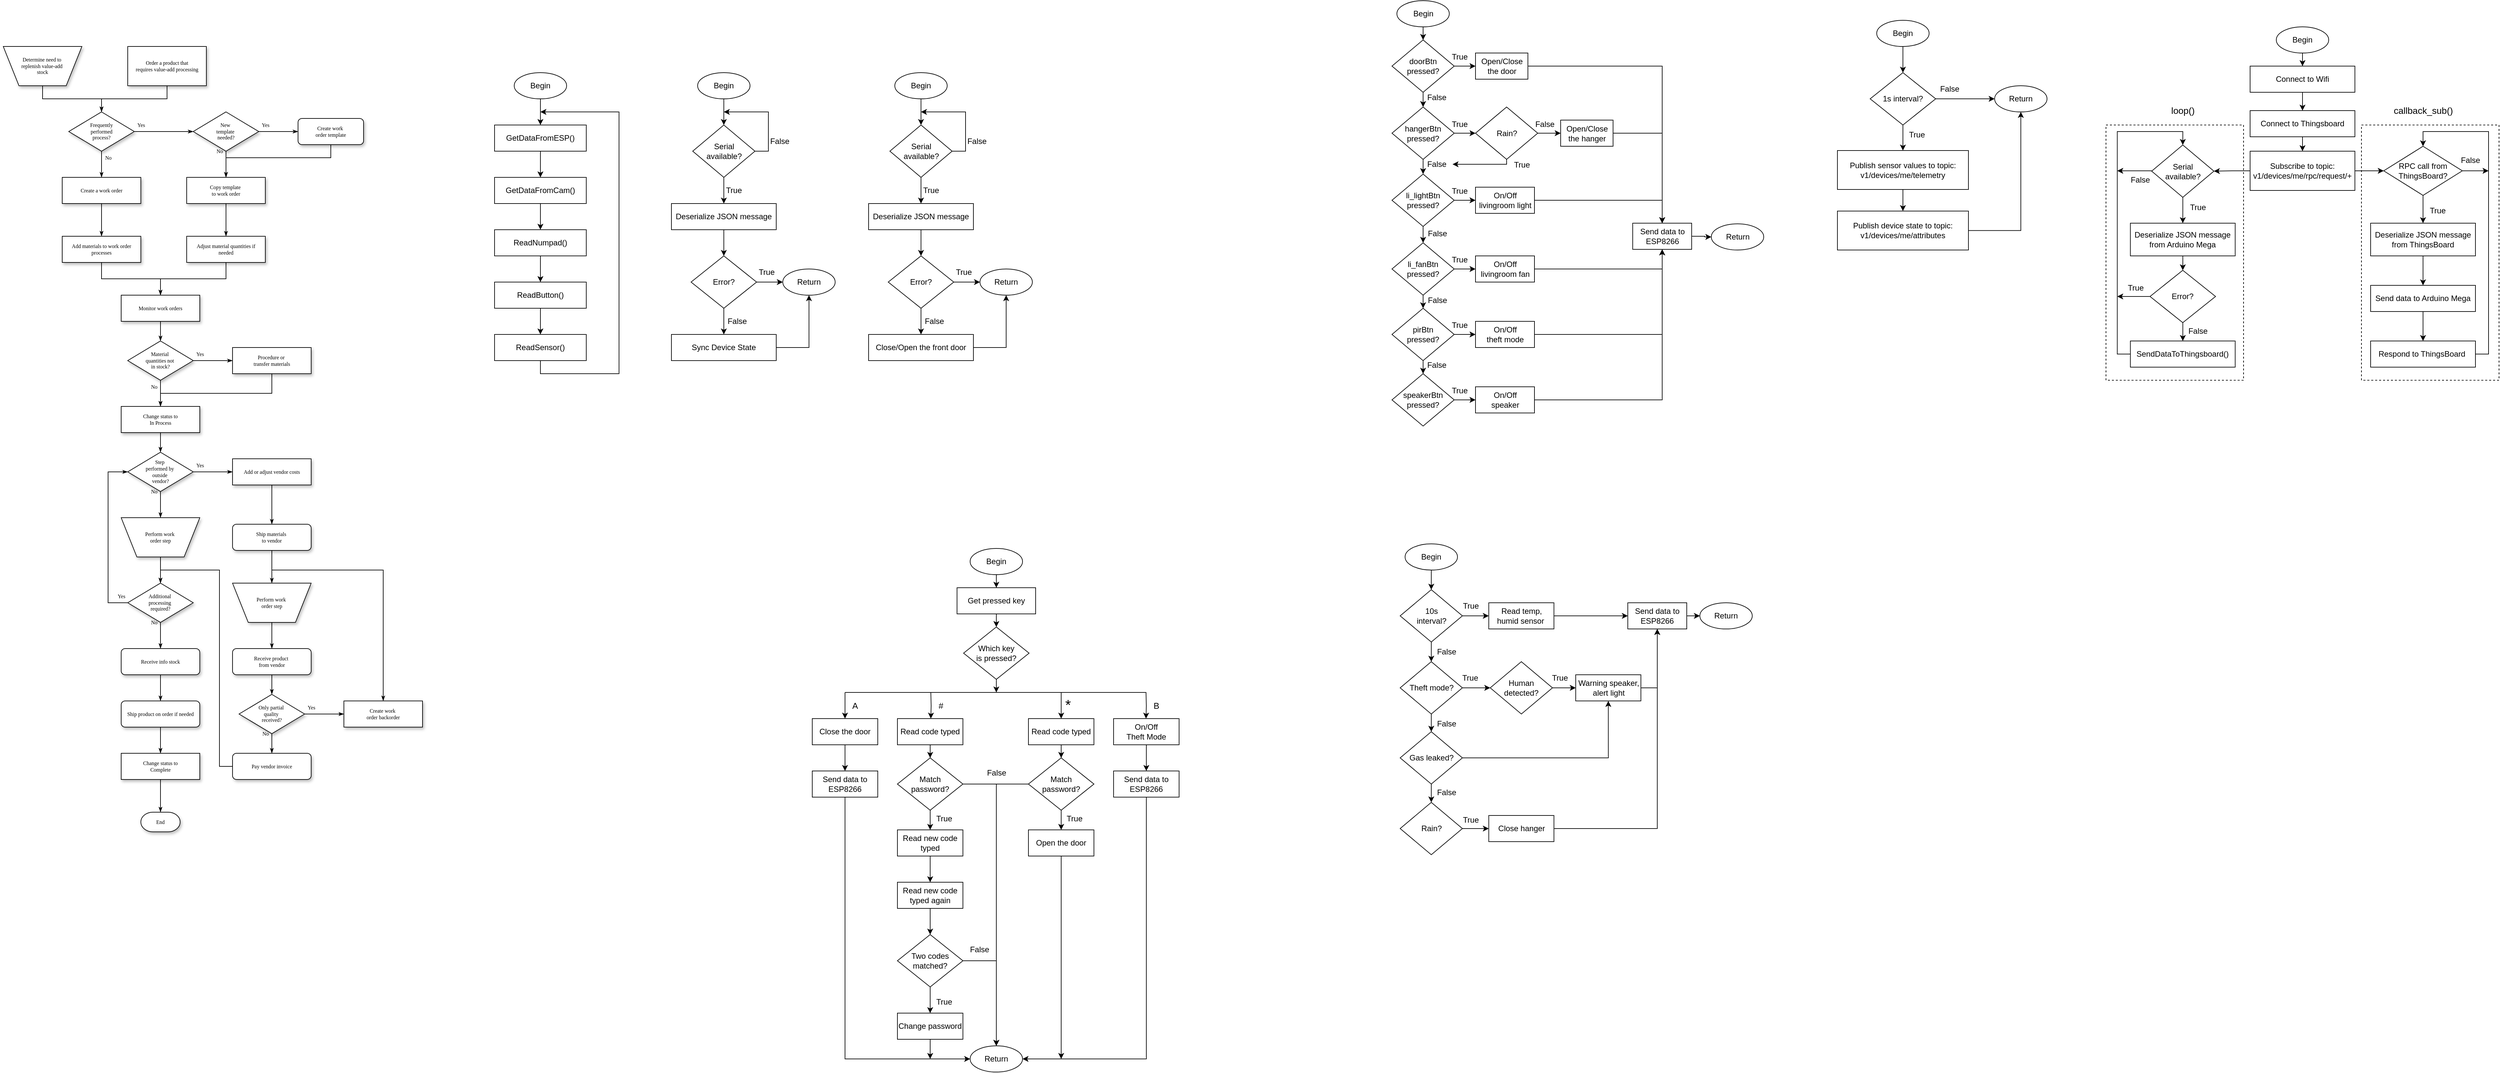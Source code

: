 <mxfile version="20.6.2" type="github"><diagram id="8T_DmFEaWRe2VI1obKvT" name="Page-1"><mxGraphModel dx="1550" dy="867" grid="0" gridSize="10" guides="1" tooltips="1" connect="1" arrows="1" fold="1" page="1" pageScale="1" pageWidth="1100" pageHeight="850" background="none" math="0" shadow="0"><root><mxCell id="0"/><mxCell id="1" parent="0"/><mxCell id="60e70716793133e9-31" style="edgeStyle=orthogonalEdgeStyle;rounded=0;html=1;labelBackgroundColor=none;startSize=5;endArrow=classicThin;endFill=1;endSize=5;jettySize=auto;orthogonalLoop=1;strokeWidth=1;fontFamily=Verdana;fontSize=8" parent="1" source="60e70716793133e9-2" target="60e70716793133e9-5" edge="1"><mxGeometry relative="1" as="geometry"/></mxCell><mxCell id="60e70716793133e9-2" value="Determine need to&amp;nbsp;&lt;div&gt;replenish value-add&amp;nbsp;&lt;/div&gt;&lt;div&gt;stock&lt;/div&gt;" style="shape=trapezoid;whiteSpace=wrap;html=1;rounded=0;shadow=1;labelBackgroundColor=none;strokeWidth=1;fontFamily=Verdana;fontSize=8;align=center;flipV=1;" parent="1" vertex="1"><mxGeometry x="100" y="120" width="120" height="60" as="geometry"/></mxCell><mxCell id="60e70716793133e9-32" style="edgeStyle=orthogonalEdgeStyle;rounded=0;html=1;labelBackgroundColor=none;startSize=5;endArrow=classicThin;endFill=1;endSize=5;jettySize=auto;orthogonalLoop=1;strokeWidth=1;fontFamily=Verdana;fontSize=8" parent="1" source="60e70716793133e9-4" target="60e70716793133e9-5" edge="1"><mxGeometry relative="1" as="geometry"/></mxCell><mxCell id="60e70716793133e9-4" value="Order a product that&lt;div&gt;requires value-add processing&lt;/div&gt;" style="rounded=0;whiteSpace=wrap;html=1;shadow=1;labelBackgroundColor=none;strokeWidth=1;fontFamily=Verdana;fontSize=8;align=center;" parent="1" vertex="1"><mxGeometry x="290" y="120" width="120" height="60" as="geometry"/></mxCell><mxCell id="60e70716793133e9-33" value="Yes" style="edgeStyle=orthogonalEdgeStyle;rounded=0;html=1;labelBackgroundColor=none;startSize=5;endArrow=classicThin;endFill=1;endSize=5;jettySize=auto;orthogonalLoop=1;strokeWidth=1;fontFamily=Verdana;fontSize=8" parent="1" source="60e70716793133e9-5" target="60e70716793133e9-7" edge="1"><mxGeometry x="-0.778" y="10" relative="1" as="geometry"><mxPoint as="offset"/></mxGeometry></mxCell><mxCell id="60e70716793133e9-37" value="No" style="edgeStyle=orthogonalEdgeStyle;rounded=0;html=1;labelBackgroundColor=none;startSize=5;endArrow=classicThin;endFill=1;endSize=5;jettySize=auto;orthogonalLoop=1;strokeWidth=1;fontFamily=Verdana;fontSize=8" parent="1" source="60e70716793133e9-5" target="60e70716793133e9-9" edge="1"><mxGeometry x="-0.5" y="10" relative="1" as="geometry"><mxPoint as="offset"/></mxGeometry></mxCell><mxCell id="60e70716793133e9-5" value="Frequently&lt;div&gt;performed&lt;/div&gt;&lt;div&gt;process?&lt;/div&gt;" style="rhombus;whiteSpace=wrap;html=1;rounded=0;shadow=1;labelBackgroundColor=none;strokeWidth=1;fontFamily=Verdana;fontSize=8;align=center;" parent="1" vertex="1"><mxGeometry x="200" y="220" width="100" height="60" as="geometry"/></mxCell><mxCell id="60e70716793133e9-34" value="Yes" style="edgeStyle=orthogonalEdgeStyle;rounded=0;html=1;labelBackgroundColor=none;startSize=5;endArrow=classicThin;endFill=1;endSize=5;jettySize=auto;orthogonalLoop=1;strokeWidth=1;fontFamily=Verdana;fontSize=8" parent="1" source="60e70716793133e9-7" target="60e70716793133e9-8" edge="1"><mxGeometry x="-0.667" y="10" relative="1" as="geometry"><mxPoint as="offset"/></mxGeometry></mxCell><mxCell id="60e70716793133e9-35" value="No" style="edgeStyle=orthogonalEdgeStyle;rounded=0;html=1;labelBackgroundColor=none;startSize=5;endArrow=classicThin;endFill=1;endSize=5;jettySize=auto;orthogonalLoop=1;strokeWidth=1;fontFamily=Verdana;fontSize=8" parent="1" source="60e70716793133e9-7" target="60e70716793133e9-10" edge="1"><mxGeometry x="-1" y="-10" relative="1" as="geometry"><mxPoint x="440" y="300" as="targetPoint"/><Array as="points"/><mxPoint as="offset"/></mxGeometry></mxCell><mxCell id="60e70716793133e9-7" value="New&amp;nbsp;&lt;div&gt;template&amp;nbsp;&lt;/div&gt;&lt;div&gt;needed?&lt;/div&gt;" style="rhombus;whiteSpace=wrap;html=1;rounded=0;shadow=1;labelBackgroundColor=none;strokeWidth=1;fontFamily=Verdana;fontSize=8;align=center;" parent="1" vertex="1"><mxGeometry x="390" y="220" width="100" height="60" as="geometry"/></mxCell><mxCell id="60e70716793133e9-36" style="edgeStyle=orthogonalEdgeStyle;rounded=0;html=1;labelBackgroundColor=none;startSize=5;endArrow=classicThin;endFill=1;endSize=5;jettySize=auto;orthogonalLoop=1;strokeWidth=1;fontFamily=Verdana;fontSize=8" parent="1" source="60e70716793133e9-8" target="60e70716793133e9-10" edge="1"><mxGeometry relative="1" as="geometry"><Array as="points"><mxPoint x="600" y="290"/><mxPoint x="440" y="290"/></Array></mxGeometry></mxCell><mxCell id="60e70716793133e9-8" value="Create work&amp;nbsp;&lt;div&gt;order template&lt;/div&gt;" style="rounded=1;whiteSpace=wrap;html=1;shadow=1;labelBackgroundColor=none;strokeWidth=1;fontFamily=Verdana;fontSize=8;align=center;" parent="1" vertex="1"><mxGeometry x="550" y="230" width="100" height="40" as="geometry"/></mxCell><mxCell id="60e70716793133e9-38" style="edgeStyle=orthogonalEdgeStyle;rounded=0;html=1;labelBackgroundColor=none;startSize=5;endArrow=classicThin;endFill=1;endSize=5;jettySize=auto;orthogonalLoop=1;strokeWidth=1;fontFamily=Verdana;fontSize=8" parent="1" source="60e70716793133e9-9" target="60e70716793133e9-11" edge="1"><mxGeometry relative="1" as="geometry"/></mxCell><mxCell id="60e70716793133e9-9" value="Create a work order" style="whiteSpace=wrap;html=1;rounded=0;shadow=1;labelBackgroundColor=none;strokeWidth=1;fontFamily=Verdana;fontSize=8;align=center;" parent="1" vertex="1"><mxGeometry x="190" y="320" width="120" height="40" as="geometry"/></mxCell><mxCell id="60e70716793133e9-39" style="edgeStyle=orthogonalEdgeStyle;rounded=0;html=1;labelBackgroundColor=none;startSize=5;endArrow=classicThin;endFill=1;endSize=5;jettySize=auto;orthogonalLoop=1;strokeWidth=1;fontFamily=Verdana;fontSize=8" parent="1" source="60e70716793133e9-10" target="60e70716793133e9-12" edge="1"><mxGeometry relative="1" as="geometry"/></mxCell><mxCell id="60e70716793133e9-10" value="Copy template&amp;nbsp;&lt;div&gt;to work order&lt;/div&gt;" style="whiteSpace=wrap;html=1;rounded=0;shadow=1;labelBackgroundColor=none;strokeWidth=1;fontFamily=Verdana;fontSize=8;align=center;" parent="1" vertex="1"><mxGeometry x="380" y="320" width="120" height="40" as="geometry"/></mxCell><mxCell id="60e70716793133e9-41" style="edgeStyle=orthogonalEdgeStyle;rounded=0;html=1;labelBackgroundColor=none;startSize=5;endArrow=classicThin;endFill=1;endSize=5;jettySize=auto;orthogonalLoop=1;strokeWidth=1;fontFamily=Verdana;fontSize=8" parent="1" source="60e70716793133e9-11" target="60e70716793133e9-13" edge="1"><mxGeometry relative="1" as="geometry"/></mxCell><mxCell id="60e70716793133e9-11" value="Add materials to work order processes" style="whiteSpace=wrap;html=1;rounded=0;shadow=1;labelBackgroundColor=none;strokeWidth=1;fontFamily=Verdana;fontSize=8;align=center;spacing=6;" parent="1" vertex="1"><mxGeometry x="190" y="410" width="120" height="40" as="geometry"/></mxCell><mxCell id="60e70716793133e9-40" style="edgeStyle=orthogonalEdgeStyle;rounded=0;html=1;labelBackgroundColor=none;startSize=5;endArrow=classicThin;endFill=1;endSize=5;jettySize=auto;orthogonalLoop=1;strokeWidth=1;fontFamily=Verdana;fontSize=8" parent="1" source="60e70716793133e9-12" target="60e70716793133e9-13" edge="1"><mxGeometry relative="1" as="geometry"/></mxCell><mxCell id="60e70716793133e9-12" value="Adjust material quantities if needed" style="whiteSpace=wrap;html=1;rounded=0;shadow=1;labelBackgroundColor=none;strokeWidth=1;fontFamily=Verdana;fontSize=8;align=center;spacing=6;" parent="1" vertex="1"><mxGeometry x="380" y="410" width="120" height="40" as="geometry"/></mxCell><mxCell id="60e70716793133e9-42" style="edgeStyle=orthogonalEdgeStyle;rounded=0;html=1;labelBackgroundColor=none;startSize=5;endArrow=classicThin;endFill=1;endSize=5;jettySize=auto;orthogonalLoop=1;strokeWidth=1;fontFamily=Verdana;fontSize=8" parent="1" source="60e70716793133e9-13" target="60e70716793133e9-14" edge="1"><mxGeometry relative="1" as="geometry"/></mxCell><mxCell id="60e70716793133e9-13" value="Monitor work orders" style="whiteSpace=wrap;html=1;rounded=0;shadow=1;labelBackgroundColor=none;strokeWidth=1;fontFamily=Verdana;fontSize=8;align=center;" parent="1" vertex="1"><mxGeometry x="280" y="500" width="120" height="40" as="geometry"/></mxCell><mxCell id="60e70716793133e9-43" value="Yes" style="edgeStyle=orthogonalEdgeStyle;rounded=0;html=1;labelBackgroundColor=none;startSize=5;endArrow=classicThin;endFill=1;endSize=5;jettySize=auto;orthogonalLoop=1;strokeWidth=1;fontFamily=Verdana;fontSize=8" parent="1" source="60e70716793133e9-14" target="60e70716793133e9-15" edge="1"><mxGeometry x="-0.667" y="10" relative="1" as="geometry"><mxPoint as="offset"/></mxGeometry></mxCell><mxCell id="60e70716793133e9-44" value="No" style="edgeStyle=orthogonalEdgeStyle;rounded=0;html=1;labelBackgroundColor=none;startSize=5;endArrow=classicThin;endFill=1;endSize=5;jettySize=auto;orthogonalLoop=1;strokeWidth=1;fontFamily=Verdana;fontSize=8" parent="1" source="60e70716793133e9-14" target="60e70716793133e9-16" edge="1"><mxGeometry x="-0.5" y="-10" relative="1" as="geometry"><mxPoint as="offset"/></mxGeometry></mxCell><mxCell id="60e70716793133e9-14" value="Material&amp;nbsp;&lt;div&gt;quantities not&amp;nbsp;&lt;/div&gt;&lt;div&gt;in stock?&lt;/div&gt;" style="rhombus;whiteSpace=wrap;html=1;rounded=0;shadow=1;labelBackgroundColor=none;strokeWidth=1;fontFamily=Verdana;fontSize=8;align=center;" parent="1" vertex="1"><mxGeometry x="290" y="570" width="100" height="60" as="geometry"/></mxCell><mxCell id="60e70716793133e9-45" style="edgeStyle=orthogonalEdgeStyle;rounded=0;html=1;labelBackgroundColor=none;startSize=5;endArrow=classicThin;endFill=1;endSize=5;jettySize=auto;orthogonalLoop=1;strokeWidth=1;fontFamily=Verdana;fontSize=8" parent="1" source="60e70716793133e9-15" target="60e70716793133e9-16" edge="1"><mxGeometry relative="1" as="geometry"><Array as="points"><mxPoint x="510" y="650"/><mxPoint x="340" y="650"/></Array></mxGeometry></mxCell><mxCell id="60e70716793133e9-15" value="Procedure or&amp;nbsp;&lt;div&gt;transfer materials&lt;/div&gt;" style="whiteSpace=wrap;html=1;rounded=0;shadow=1;labelBackgroundColor=none;strokeWidth=1;fontFamily=Verdana;fontSize=8;align=center;" parent="1" vertex="1"><mxGeometry x="450" y="580" width="120" height="40" as="geometry"/></mxCell><mxCell id="60e70716793133e9-46" style="edgeStyle=orthogonalEdgeStyle;rounded=0;html=1;labelBackgroundColor=none;startSize=5;endArrow=classicThin;endFill=1;endSize=5;jettySize=auto;orthogonalLoop=1;strokeWidth=1;fontFamily=Verdana;fontSize=8" parent="1" source="60e70716793133e9-16" target="60e70716793133e9-17" edge="1"><mxGeometry relative="1" as="geometry"/></mxCell><mxCell id="60e70716793133e9-16" value="Change status to&lt;div&gt;In Process&lt;/div&gt;" style="whiteSpace=wrap;html=1;rounded=0;shadow=1;labelBackgroundColor=none;strokeWidth=1;fontFamily=Verdana;fontSize=8;align=center;" parent="1" vertex="1"><mxGeometry x="280" y="670" width="120" height="40" as="geometry"/></mxCell><mxCell id="60e70716793133e9-47" value="Yes" style="edgeStyle=orthogonalEdgeStyle;rounded=0;html=1;labelBackgroundColor=none;startSize=5;endArrow=classicThin;endFill=1;endSize=5;jettySize=auto;orthogonalLoop=1;strokeWidth=1;fontFamily=Verdana;fontSize=8" parent="1" source="60e70716793133e9-17" target="60e70716793133e9-18" edge="1"><mxGeometry x="-0.667" y="10" relative="1" as="geometry"><mxPoint as="offset"/></mxGeometry></mxCell><mxCell id="60e70716793133e9-50" value="No" style="edgeStyle=orthogonalEdgeStyle;rounded=0;html=1;labelBackgroundColor=none;startSize=5;endArrow=classicThin;endFill=1;endSize=5;jettySize=auto;orthogonalLoop=1;strokeWidth=1;fontFamily=Verdana;fontSize=8" parent="1" source="60e70716793133e9-17" target="60e70716793133e9-19" edge="1"><mxGeometry x="-1" y="-10" relative="1" as="geometry"><mxPoint as="offset"/></mxGeometry></mxCell><mxCell id="60e70716793133e9-17" value="Step&amp;nbsp;&lt;div&gt;performed by&amp;nbsp;&lt;/div&gt;&lt;div&gt;outside&amp;nbsp;&lt;/div&gt;&lt;div&gt;vendor?&lt;/div&gt;" style="rhombus;whiteSpace=wrap;html=1;rounded=0;shadow=1;labelBackgroundColor=none;strokeWidth=1;fontFamily=Verdana;fontSize=8;align=center;" parent="1" vertex="1"><mxGeometry x="290" y="740" width="100" height="60" as="geometry"/></mxCell><mxCell id="60e70716793133e9-48" style="edgeStyle=orthogonalEdgeStyle;rounded=0;html=1;labelBackgroundColor=none;startSize=5;endArrow=classicThin;endFill=1;endSize=5;jettySize=auto;orthogonalLoop=1;strokeWidth=1;fontFamily=Verdana;fontSize=8" parent="1" source="60e70716793133e9-18" target="60e70716793133e9-20" edge="1"><mxGeometry relative="1" as="geometry"/></mxCell><mxCell id="60e70716793133e9-18" value="Add or adjust vendor costs" style="whiteSpace=wrap;html=1;rounded=0;shadow=1;labelBackgroundColor=none;strokeWidth=1;fontFamily=Verdana;fontSize=8;align=center;" parent="1" vertex="1"><mxGeometry x="450" y="750" width="120" height="40" as="geometry"/></mxCell><mxCell id="60e70716793133e9-52" style="edgeStyle=orthogonalEdgeStyle;rounded=0;html=1;labelBackgroundColor=none;startSize=5;endArrow=classicThin;endFill=1;endSize=5;jettySize=auto;orthogonalLoop=1;strokeWidth=1;fontFamily=Verdana;fontSize=8" parent="1" source="60e70716793133e9-19" target="60e70716793133e9-21" edge="1"><mxGeometry relative="1" as="geometry"/></mxCell><mxCell id="60e70716793133e9-19" value="Perform work&amp;nbsp;&lt;div&gt;order step&lt;/div&gt;" style="shape=trapezoid;whiteSpace=wrap;html=1;rounded=0;shadow=1;labelBackgroundColor=none;strokeWidth=1;fontFamily=Verdana;fontSize=8;align=center;flipV=1;" parent="1" vertex="1"><mxGeometry x="280" y="840" width="120" height="60" as="geometry"/></mxCell><mxCell id="60e70716793133e9-49" style="edgeStyle=orthogonalEdgeStyle;rounded=0;html=1;labelBackgroundColor=none;startSize=5;endArrow=classicThin;endFill=1;endSize=5;jettySize=auto;orthogonalLoop=1;strokeWidth=1;fontFamily=Verdana;fontSize=8" parent="1" source="60e70716793133e9-20" target="60e70716793133e9-22" edge="1"><mxGeometry relative="1" as="geometry"/></mxCell><mxCell id="60e70716793133e9-53" style="edgeStyle=orthogonalEdgeStyle;rounded=0;html=1;labelBackgroundColor=none;startSize=5;endArrow=classicThin;endFill=1;endSize=5;jettySize=auto;orthogonalLoop=1;strokeWidth=1;fontFamily=Verdana;fontSize=8" parent="1" source="60e70716793133e9-20" target="60e70716793133e9-27" edge="1"><mxGeometry relative="1" as="geometry"><Array as="points"><mxPoint x="510" y="920"/><mxPoint x="680" y="920"/></Array></mxGeometry></mxCell><mxCell id="60e70716793133e9-20" value="Ship materials&amp;nbsp;&lt;div&gt;to vendor&lt;/div&gt;" style="rounded=1;whiteSpace=wrap;html=1;shadow=1;labelBackgroundColor=none;strokeWidth=1;fontFamily=Verdana;fontSize=8;align=center;" parent="1" vertex="1"><mxGeometry x="450" y="850" width="120" height="40" as="geometry"/></mxCell><mxCell id="60e70716793133e9-51" value="Yes" style="edgeStyle=orthogonalEdgeStyle;rounded=0;html=1;labelBackgroundColor=none;startSize=5;endArrow=classicThin;endFill=1;endSize=5;jettySize=auto;orthogonalLoop=1;strokeWidth=1;fontFamily=Verdana;fontSize=8" parent="1" source="60e70716793133e9-21" target="60e70716793133e9-17" edge="1"><mxGeometry x="-0.692" y="-20" relative="1" as="geometry"><Array as="points"><mxPoint x="260" y="970.0"/><mxPoint x="260" y="770"/></Array><mxPoint as="offset"/></mxGeometry></mxCell><mxCell id="60e70716793133e9-54" value="No" style="edgeStyle=orthogonalEdgeStyle;rounded=0;html=1;labelBackgroundColor=none;startSize=5;endArrow=classicThin;endFill=1;endSize=5;jettySize=auto;orthogonalLoop=1;strokeWidth=1;fontFamily=Verdana;fontSize=8" parent="1" source="60e70716793133e9-21" target="60e70716793133e9-23" edge="1"><mxGeometry x="-1" y="-10" relative="1" as="geometry"><mxPoint as="offset"/></mxGeometry></mxCell><mxCell id="60e70716793133e9-21" value="Additional&amp;nbsp;&lt;div&gt;processing&amp;nbsp;&lt;/div&gt;&lt;div&gt;required?&lt;/div&gt;" style="rhombus;whiteSpace=wrap;html=1;rounded=0;shadow=1;labelBackgroundColor=none;strokeWidth=1;fontFamily=Verdana;fontSize=8;align=center;" parent="1" vertex="1"><mxGeometry x="290" y="940" width="100" height="60" as="geometry"/></mxCell><mxCell id="60e70716793133e9-58" style="edgeStyle=orthogonalEdgeStyle;rounded=0;html=1;labelBackgroundColor=none;startSize=5;endArrow=classicThin;endFill=1;endSize=5;jettySize=auto;orthogonalLoop=1;strokeWidth=1;fontFamily=Verdana;fontSize=8" parent="1" source="60e70716793133e9-22" target="60e70716793133e9-24" edge="1"><mxGeometry relative="1" as="geometry"/></mxCell><mxCell id="60e70716793133e9-22" value="Perform work&amp;nbsp;&lt;div&gt;order step&lt;/div&gt;" style="shape=trapezoid;whiteSpace=wrap;html=1;rounded=0;shadow=1;labelBackgroundColor=none;strokeWidth=1;fontFamily=Verdana;fontSize=8;align=center;flipV=1;" parent="1" vertex="1"><mxGeometry x="450" y="940" width="120" height="60" as="geometry"/></mxCell><mxCell id="60e70716793133e9-55" style="edgeStyle=orthogonalEdgeStyle;rounded=0;html=1;labelBackgroundColor=none;startSize=5;endArrow=classicThin;endFill=1;endSize=5;jettySize=auto;orthogonalLoop=1;strokeWidth=1;fontFamily=Verdana;fontSize=8" parent="1" source="60e70716793133e9-23" target="60e70716793133e9-25" edge="1"><mxGeometry relative="1" as="geometry"/></mxCell><mxCell id="60e70716793133e9-23" value="Receive info stock" style="rounded=1;whiteSpace=wrap;html=1;shadow=1;labelBackgroundColor=none;strokeWidth=1;fontFamily=Verdana;fontSize=8;align=center;" parent="1" vertex="1"><mxGeometry x="280" y="1040" width="120" height="40" as="geometry"/></mxCell><mxCell id="60e70716793133e9-59" style="edgeStyle=orthogonalEdgeStyle;rounded=0;html=1;labelBackgroundColor=none;startSize=5;endArrow=classicThin;endFill=1;endSize=5;jettySize=auto;orthogonalLoop=1;strokeWidth=1;fontFamily=Verdana;fontSize=8" parent="1" source="60e70716793133e9-24" target="60e70716793133e9-26" edge="1"><mxGeometry relative="1" as="geometry"/></mxCell><mxCell id="60e70716793133e9-24" value="Receive product&amp;nbsp;&lt;div&gt;from vendor&lt;/div&gt;" style="rounded=1;whiteSpace=wrap;html=1;shadow=1;labelBackgroundColor=none;strokeWidth=1;fontFamily=Verdana;fontSize=8;align=center;" parent="1" vertex="1"><mxGeometry x="450" y="1040" width="120" height="40" as="geometry"/></mxCell><mxCell id="60e70716793133e9-56" style="edgeStyle=orthogonalEdgeStyle;rounded=0;html=1;labelBackgroundColor=none;startSize=5;endArrow=classicThin;endFill=1;endSize=5;jettySize=auto;orthogonalLoop=1;strokeWidth=1;fontFamily=Verdana;fontSize=8" parent="1" source="60e70716793133e9-25" target="60e70716793133e9-28" edge="1"><mxGeometry relative="1" as="geometry"/></mxCell><mxCell id="60e70716793133e9-25" value="Ship product on order if needed" style="rounded=1;whiteSpace=wrap;html=1;shadow=1;labelBackgroundColor=none;strokeWidth=1;fontFamily=Verdana;fontSize=8;align=center;" parent="1" vertex="1"><mxGeometry x="280" y="1120" width="120" height="40" as="geometry"/></mxCell><mxCell id="60e70716793133e9-60" value="No" style="edgeStyle=orthogonalEdgeStyle;rounded=0;html=1;labelBackgroundColor=none;startSize=5;endArrow=classicThin;endFill=1;endSize=5;jettySize=auto;orthogonalLoop=1;strokeWidth=1;fontFamily=Verdana;fontSize=8" parent="1" source="60e70716793133e9-26" target="60e70716793133e9-29" edge="1"><mxGeometry x="0.2" y="14" relative="1" as="geometry"><mxPoint x="-24" y="-10" as="offset"/></mxGeometry></mxCell><mxCell id="60e70716793133e9-61" value="Yes" style="edgeStyle=orthogonalEdgeStyle;rounded=0;html=1;labelBackgroundColor=none;startSize=5;endArrow=classicThin;endFill=1;endSize=5;jettySize=auto;orthogonalLoop=1;strokeWidth=1;fontFamily=Verdana;fontSize=8" parent="1" source="60e70716793133e9-26" target="60e70716793133e9-27" edge="1"><mxGeometry x="-0.667" y="10" relative="1" as="geometry"><mxPoint as="offset"/></mxGeometry></mxCell><mxCell id="60e70716793133e9-26" value="Only partial&amp;nbsp;&lt;div&gt;quality&amp;nbsp;&lt;/div&gt;&lt;div&gt;received?&lt;/div&gt;" style="rhombus;whiteSpace=wrap;html=1;rounded=0;shadow=1;labelBackgroundColor=none;strokeWidth=1;fontFamily=Verdana;fontSize=8;align=center;" parent="1" vertex="1"><mxGeometry x="460" y="1110" width="100" height="60" as="geometry"/></mxCell><mxCell id="60e70716793133e9-27" value="Create work&amp;nbsp;&lt;div&gt;order backorder&lt;/div&gt;" style="whiteSpace=wrap;html=1;rounded=0;shadow=1;labelBackgroundColor=none;strokeWidth=1;fontFamily=Verdana;fontSize=8;align=center;" parent="1" vertex="1"><mxGeometry x="620" y="1120" width="120" height="40" as="geometry"/></mxCell><mxCell id="60e70716793133e9-57" style="edgeStyle=orthogonalEdgeStyle;rounded=0;html=1;labelBackgroundColor=none;startSize=5;endArrow=classicThin;endFill=1;endSize=5;jettySize=auto;orthogonalLoop=1;strokeWidth=1;fontFamily=Verdana;fontSize=8" parent="1" source="60e70716793133e9-28" target="60e70716793133e9-30" edge="1"><mxGeometry relative="1" as="geometry"/></mxCell><mxCell id="60e70716793133e9-28" value="Change status to&lt;div&gt;Complete&lt;/div&gt;" style="whiteSpace=wrap;html=1;rounded=0;shadow=1;labelBackgroundColor=none;strokeWidth=1;fontFamily=Verdana;fontSize=8;align=center;" parent="1" vertex="1"><mxGeometry x="280" y="1200" width="120" height="40" as="geometry"/></mxCell><mxCell id="60e70716793133e9-62" style="edgeStyle=orthogonalEdgeStyle;rounded=0;html=1;labelBackgroundColor=none;startSize=5;endArrow=classicThin;endFill=1;endSize=5;jettySize=auto;orthogonalLoop=1;strokeWidth=1;fontFamily=Verdana;fontSize=8" parent="1" source="60e70716793133e9-29" target="60e70716793133e9-21" edge="1"><mxGeometry relative="1" as="geometry"><Array as="points"><mxPoint x="430" y="1220"/><mxPoint x="430" y="920"/><mxPoint x="340" y="920"/></Array></mxGeometry></mxCell><mxCell id="60e70716793133e9-29" value="Pay vendor invoice" style="rounded=1;whiteSpace=wrap;html=1;shadow=1;labelBackgroundColor=none;strokeWidth=1;fontFamily=Verdana;fontSize=8;align=center;" parent="1" vertex="1"><mxGeometry x="450" y="1200" width="120" height="40" as="geometry"/></mxCell><mxCell id="60e70716793133e9-30" value="End" style="strokeWidth=1;html=1;shape=mxgraph.flowchart.terminator;whiteSpace=wrap;rounded=0;shadow=1;labelBackgroundColor=none;fontFamily=Verdana;fontSize=8;align=center;" parent="1" vertex="1"><mxGeometry x="310" y="1290" width="60" height="30" as="geometry"/></mxCell><mxCell id="-PVYNfKp2_SMiAzgi10n-19" value="" style="group" parent="1" vertex="1" connectable="0"><mxGeometry x="850" y="160" width="190" height="460" as="geometry"/></mxCell><mxCell id="-PVYNfKp2_SMiAzgi10n-1" value="Begin" style="ellipse;whiteSpace=wrap;html=1;" parent="-PVYNfKp2_SMiAzgi10n-19" vertex="1"><mxGeometry x="30" width="80" height="40" as="geometry"/></mxCell><mxCell id="-PVYNfKp2_SMiAzgi10n-2" value="GetDataFromESP()" style="rounded=0;whiteSpace=wrap;html=1;" parent="-PVYNfKp2_SMiAzgi10n-19" vertex="1"><mxGeometry y="80" width="140" height="40" as="geometry"/></mxCell><mxCell id="-PVYNfKp2_SMiAzgi10n-7" style="edgeStyle=orthogonalEdgeStyle;rounded=0;orthogonalLoop=1;jettySize=auto;html=1;exitX=0.5;exitY=1;exitDx=0;exitDy=0;entryX=0.5;entryY=0;entryDx=0;entryDy=0;" parent="-PVYNfKp2_SMiAzgi10n-19" source="-PVYNfKp2_SMiAzgi10n-1" target="-PVYNfKp2_SMiAzgi10n-2" edge="1"><mxGeometry relative="1" as="geometry"/></mxCell><mxCell id="-PVYNfKp2_SMiAzgi10n-3" value="GetDataFromCam()" style="rounded=0;whiteSpace=wrap;html=1;" parent="-PVYNfKp2_SMiAzgi10n-19" vertex="1"><mxGeometry y="160" width="140" height="40" as="geometry"/></mxCell><mxCell id="-PVYNfKp2_SMiAzgi10n-8" style="edgeStyle=orthogonalEdgeStyle;rounded=0;orthogonalLoop=1;jettySize=auto;html=1;exitX=0.5;exitY=1;exitDx=0;exitDy=0;entryX=0.5;entryY=0;entryDx=0;entryDy=0;" parent="-PVYNfKp2_SMiAzgi10n-19" source="-PVYNfKp2_SMiAzgi10n-2" target="-PVYNfKp2_SMiAzgi10n-3" edge="1"><mxGeometry relative="1" as="geometry"/></mxCell><mxCell id="-PVYNfKp2_SMiAzgi10n-4" value="ReadNumpad()" style="rounded=0;whiteSpace=wrap;html=1;" parent="-PVYNfKp2_SMiAzgi10n-19" vertex="1"><mxGeometry y="240" width="140" height="40" as="geometry"/></mxCell><mxCell id="-PVYNfKp2_SMiAzgi10n-9" style="edgeStyle=orthogonalEdgeStyle;rounded=0;orthogonalLoop=1;jettySize=auto;html=1;exitX=0.5;exitY=1;exitDx=0;exitDy=0;entryX=0.5;entryY=0;entryDx=0;entryDy=0;" parent="-PVYNfKp2_SMiAzgi10n-19" source="-PVYNfKp2_SMiAzgi10n-3" target="-PVYNfKp2_SMiAzgi10n-4" edge="1"><mxGeometry relative="1" as="geometry"/></mxCell><mxCell id="-PVYNfKp2_SMiAzgi10n-5" value="ReadButton()" style="rounded=0;whiteSpace=wrap;html=1;" parent="-PVYNfKp2_SMiAzgi10n-19" vertex="1"><mxGeometry y="320" width="140" height="40" as="geometry"/></mxCell><mxCell id="-PVYNfKp2_SMiAzgi10n-10" style="edgeStyle=orthogonalEdgeStyle;rounded=0;orthogonalLoop=1;jettySize=auto;html=1;exitX=0.5;exitY=1;exitDx=0;exitDy=0;entryX=0.5;entryY=0;entryDx=0;entryDy=0;" parent="-PVYNfKp2_SMiAzgi10n-19" source="-PVYNfKp2_SMiAzgi10n-4" target="-PVYNfKp2_SMiAzgi10n-5" edge="1"><mxGeometry relative="1" as="geometry"/></mxCell><mxCell id="-PVYNfKp2_SMiAzgi10n-6" value="ReadSensor()" style="rounded=0;whiteSpace=wrap;html=1;" parent="-PVYNfKp2_SMiAzgi10n-19" vertex="1"><mxGeometry y="400" width="140" height="40" as="geometry"/></mxCell><mxCell id="-PVYNfKp2_SMiAzgi10n-11" style="edgeStyle=orthogonalEdgeStyle;rounded=0;orthogonalLoop=1;jettySize=auto;html=1;exitX=0.5;exitY=1;exitDx=0;exitDy=0;entryX=0.5;entryY=0;entryDx=0;entryDy=0;" parent="-PVYNfKp2_SMiAzgi10n-19" source="-PVYNfKp2_SMiAzgi10n-5" target="-PVYNfKp2_SMiAzgi10n-6" edge="1"><mxGeometry relative="1" as="geometry"/></mxCell><mxCell id="-PVYNfKp2_SMiAzgi10n-18" value="" style="endArrow=classic;html=1;rounded=0;" parent="-PVYNfKp2_SMiAzgi10n-19" edge="1"><mxGeometry width="50" height="50" relative="1" as="geometry"><mxPoint x="70" y="440" as="sourcePoint"/><mxPoint x="70" y="60" as="targetPoint"/><Array as="points"><mxPoint x="70" y="460"/><mxPoint x="190" y="460"/><mxPoint x="190" y="60"/></Array></mxGeometry></mxCell><mxCell id="-PVYNfKp2_SMiAzgi10n-22" style="edgeStyle=orthogonalEdgeStyle;rounded=0;orthogonalLoop=1;jettySize=auto;html=1;exitX=0.5;exitY=1;exitDx=0;exitDy=0;entryX=0.5;entryY=0;entryDx=0;entryDy=0;" parent="1" source="-PVYNfKp2_SMiAzgi10n-20" target="-PVYNfKp2_SMiAzgi10n-21" edge="1"><mxGeometry relative="1" as="geometry"/></mxCell><mxCell id="-PVYNfKp2_SMiAzgi10n-20" value="Begin" style="ellipse;whiteSpace=wrap;html=1;" parent="1" vertex="1"><mxGeometry x="1160" y="160" width="80" height="40" as="geometry"/></mxCell><mxCell id="-PVYNfKp2_SMiAzgi10n-24" style="edgeStyle=orthogonalEdgeStyle;rounded=0;orthogonalLoop=1;jettySize=auto;html=1;exitX=1;exitY=0.5;exitDx=0;exitDy=0;" parent="1" source="-PVYNfKp2_SMiAzgi10n-21" edge="1"><mxGeometry relative="1" as="geometry"><mxPoint x="1200" y="220" as="targetPoint"/><Array as="points"><mxPoint x="1268" y="280"/><mxPoint x="1268" y="220"/><mxPoint x="1201" y="220"/></Array></mxGeometry></mxCell><mxCell id="-PVYNfKp2_SMiAzgi10n-27" value="" style="edgeStyle=orthogonalEdgeStyle;rounded=0;orthogonalLoop=1;jettySize=auto;html=1;" parent="1" source="-PVYNfKp2_SMiAzgi10n-21" target="-PVYNfKp2_SMiAzgi10n-26" edge="1"><mxGeometry relative="1" as="geometry"/></mxCell><mxCell id="-PVYNfKp2_SMiAzgi10n-21" value="Serial&lt;br&gt;available?" style="rhombus;whiteSpace=wrap;html=1;" parent="1" vertex="1"><mxGeometry x="1152.5" y="240" width="95" height="80" as="geometry"/></mxCell><mxCell id="-PVYNfKp2_SMiAzgi10n-25" value="False" style="text;html=1;align=center;verticalAlign=middle;resizable=0;points=[];autosize=1;strokeColor=none;fillColor=none;" parent="1" vertex="1"><mxGeometry x="1260" y="250" width="50" height="30" as="geometry"/></mxCell><mxCell id="-PVYNfKp2_SMiAzgi10n-29" style="edgeStyle=orthogonalEdgeStyle;rounded=0;orthogonalLoop=1;jettySize=auto;html=1;exitX=0.5;exitY=1;exitDx=0;exitDy=0;entryX=0.5;entryY=0;entryDx=0;entryDy=0;" parent="1" source="-PVYNfKp2_SMiAzgi10n-26" target="-PVYNfKp2_SMiAzgi10n-28" edge="1"><mxGeometry relative="1" as="geometry"/></mxCell><mxCell id="-PVYNfKp2_SMiAzgi10n-26" value="Deserialize JSON message" style="whiteSpace=wrap;html=1;" parent="1" vertex="1"><mxGeometry x="1120" y="360" width="160" height="40" as="geometry"/></mxCell><mxCell id="-PVYNfKp2_SMiAzgi10n-37" value="" style="edgeStyle=orthogonalEdgeStyle;rounded=0;orthogonalLoop=1;jettySize=auto;html=1;" parent="1" source="-PVYNfKp2_SMiAzgi10n-28" target="-PVYNfKp2_SMiAzgi10n-36" edge="1"><mxGeometry relative="1" as="geometry"/></mxCell><mxCell id="-PVYNfKp2_SMiAzgi10n-41" style="edgeStyle=orthogonalEdgeStyle;rounded=0;orthogonalLoop=1;jettySize=auto;html=1;entryX=0.5;entryY=0;entryDx=0;entryDy=0;" parent="1" source="-PVYNfKp2_SMiAzgi10n-28" target="-PVYNfKp2_SMiAzgi10n-40" edge="1"><mxGeometry relative="1" as="geometry"/></mxCell><mxCell id="-PVYNfKp2_SMiAzgi10n-28" value="Error?" style="rhombus;whiteSpace=wrap;html=1;" parent="1" vertex="1"><mxGeometry x="1150" y="440" width="100" height="80" as="geometry"/></mxCell><mxCell id="-PVYNfKp2_SMiAzgi10n-36" value="Return" style="ellipse;whiteSpace=wrap;html=1;" parent="1" vertex="1"><mxGeometry x="1290" y="460" width="80" height="40" as="geometry"/></mxCell><mxCell id="-PVYNfKp2_SMiAzgi10n-38" value="True" style="text;html=1;align=center;verticalAlign=middle;resizable=0;points=[];autosize=1;strokeColor=none;fillColor=none;" parent="1" vertex="1"><mxGeometry x="1240" y="450" width="50" height="30" as="geometry"/></mxCell><mxCell id="-PVYNfKp2_SMiAzgi10n-44" style="edgeStyle=orthogonalEdgeStyle;rounded=0;orthogonalLoop=1;jettySize=auto;html=1;entryX=0.5;entryY=1;entryDx=0;entryDy=0;" parent="1" source="-PVYNfKp2_SMiAzgi10n-40" target="-PVYNfKp2_SMiAzgi10n-36" edge="1"><mxGeometry relative="1" as="geometry"/></mxCell><mxCell id="-PVYNfKp2_SMiAzgi10n-40" value="Sync Device State" style="whiteSpace=wrap;html=1;" parent="1" vertex="1"><mxGeometry x="1120" y="560" width="160" height="40" as="geometry"/></mxCell><mxCell id="-PVYNfKp2_SMiAzgi10n-42" value="False" style="text;html=1;align=center;verticalAlign=middle;resizable=0;points=[];autosize=1;strokeColor=none;fillColor=none;" parent="1" vertex="1"><mxGeometry x="1195" y="525" width="50" height="30" as="geometry"/></mxCell><mxCell id="-PVYNfKp2_SMiAzgi10n-43" value="True" style="text;html=1;align=center;verticalAlign=middle;resizable=0;points=[];autosize=1;strokeColor=none;fillColor=none;" parent="1" vertex="1"><mxGeometry x="1190" y="325" width="50" height="30" as="geometry"/></mxCell><mxCell id="-PVYNfKp2_SMiAzgi10n-45" style="edgeStyle=orthogonalEdgeStyle;rounded=0;orthogonalLoop=1;jettySize=auto;html=1;exitX=0.5;exitY=1;exitDx=0;exitDy=0;entryX=0.5;entryY=0;entryDx=0;entryDy=0;" parent="1" source="-PVYNfKp2_SMiAzgi10n-46" target="-PVYNfKp2_SMiAzgi10n-49" edge="1"><mxGeometry relative="1" as="geometry"/></mxCell><mxCell id="-PVYNfKp2_SMiAzgi10n-46" value="Begin" style="ellipse;whiteSpace=wrap;html=1;" parent="1" vertex="1"><mxGeometry x="1461" y="160" width="80" height="40" as="geometry"/></mxCell><mxCell id="-PVYNfKp2_SMiAzgi10n-47" style="edgeStyle=orthogonalEdgeStyle;rounded=0;orthogonalLoop=1;jettySize=auto;html=1;exitX=1;exitY=0.5;exitDx=0;exitDy=0;" parent="1" source="-PVYNfKp2_SMiAzgi10n-49" edge="1"><mxGeometry relative="1" as="geometry"><mxPoint x="1501" y="220" as="targetPoint"/><Array as="points"><mxPoint x="1569" y="280"/><mxPoint x="1569" y="220"/><mxPoint x="1502" y="220"/></Array></mxGeometry></mxCell><mxCell id="-PVYNfKp2_SMiAzgi10n-48" value="" style="edgeStyle=orthogonalEdgeStyle;rounded=0;orthogonalLoop=1;jettySize=auto;html=1;" parent="1" source="-PVYNfKp2_SMiAzgi10n-49" target="-PVYNfKp2_SMiAzgi10n-52" edge="1"><mxGeometry relative="1" as="geometry"/></mxCell><mxCell id="-PVYNfKp2_SMiAzgi10n-49" value="Serial&lt;br&gt;available?" style="rhombus;whiteSpace=wrap;html=1;" parent="1" vertex="1"><mxGeometry x="1453.5" y="240" width="95" height="80" as="geometry"/></mxCell><mxCell id="-PVYNfKp2_SMiAzgi10n-50" value="False" style="text;html=1;align=center;verticalAlign=middle;resizable=0;points=[];autosize=1;strokeColor=none;fillColor=none;" parent="1" vertex="1"><mxGeometry x="1561" y="250" width="50" height="30" as="geometry"/></mxCell><mxCell id="-PVYNfKp2_SMiAzgi10n-51" style="edgeStyle=orthogonalEdgeStyle;rounded=0;orthogonalLoop=1;jettySize=auto;html=1;exitX=0.5;exitY=1;exitDx=0;exitDy=0;entryX=0.5;entryY=0;entryDx=0;entryDy=0;" parent="1" source="-PVYNfKp2_SMiAzgi10n-52" target="-PVYNfKp2_SMiAzgi10n-55" edge="1"><mxGeometry relative="1" as="geometry"/></mxCell><mxCell id="-PVYNfKp2_SMiAzgi10n-52" value="Deserialize JSON message" style="whiteSpace=wrap;html=1;" parent="1" vertex="1"><mxGeometry x="1421" y="360" width="160" height="40" as="geometry"/></mxCell><mxCell id="-PVYNfKp2_SMiAzgi10n-53" value="" style="edgeStyle=orthogonalEdgeStyle;rounded=0;orthogonalLoop=1;jettySize=auto;html=1;" parent="1" source="-PVYNfKp2_SMiAzgi10n-55" target="-PVYNfKp2_SMiAzgi10n-56" edge="1"><mxGeometry relative="1" as="geometry"/></mxCell><mxCell id="-PVYNfKp2_SMiAzgi10n-54" style="edgeStyle=orthogonalEdgeStyle;rounded=0;orthogonalLoop=1;jettySize=auto;html=1;entryX=0.5;entryY=0;entryDx=0;entryDy=0;" parent="1" source="-PVYNfKp2_SMiAzgi10n-55" target="-PVYNfKp2_SMiAzgi10n-59" edge="1"><mxGeometry relative="1" as="geometry"/></mxCell><mxCell id="-PVYNfKp2_SMiAzgi10n-55" value="Error?" style="rhombus;whiteSpace=wrap;html=1;" parent="1" vertex="1"><mxGeometry x="1451" y="440" width="100" height="80" as="geometry"/></mxCell><mxCell id="-PVYNfKp2_SMiAzgi10n-56" value="Return" style="ellipse;whiteSpace=wrap;html=1;" parent="1" vertex="1"><mxGeometry x="1591" y="460" width="80" height="40" as="geometry"/></mxCell><mxCell id="-PVYNfKp2_SMiAzgi10n-57" value="True" style="text;html=1;align=center;verticalAlign=middle;resizable=0;points=[];autosize=1;strokeColor=none;fillColor=none;" parent="1" vertex="1"><mxGeometry x="1541" y="450" width="50" height="30" as="geometry"/></mxCell><mxCell id="-PVYNfKp2_SMiAzgi10n-58" style="edgeStyle=orthogonalEdgeStyle;rounded=0;orthogonalLoop=1;jettySize=auto;html=1;entryX=0.5;entryY=1;entryDx=0;entryDy=0;" parent="1" source="-PVYNfKp2_SMiAzgi10n-59" target="-PVYNfKp2_SMiAzgi10n-56" edge="1"><mxGeometry relative="1" as="geometry"/></mxCell><mxCell id="-PVYNfKp2_SMiAzgi10n-59" value="Close/Open the front door" style="whiteSpace=wrap;html=1;" parent="1" vertex="1"><mxGeometry x="1421" y="560" width="160" height="40" as="geometry"/></mxCell><mxCell id="-PVYNfKp2_SMiAzgi10n-60" value="False" style="text;html=1;align=center;verticalAlign=middle;resizable=0;points=[];autosize=1;strokeColor=none;fillColor=none;" parent="1" vertex="1"><mxGeometry x="1496" y="525" width="50" height="30" as="geometry"/></mxCell><mxCell id="-PVYNfKp2_SMiAzgi10n-61" value="True" style="text;html=1;align=center;verticalAlign=middle;resizable=0;points=[];autosize=1;strokeColor=none;fillColor=none;" parent="1" vertex="1"><mxGeometry x="1491" y="325" width="50" height="30" as="geometry"/></mxCell><mxCell id="-PVYNfKp2_SMiAzgi10n-66" style="edgeStyle=orthogonalEdgeStyle;rounded=0;orthogonalLoop=1;jettySize=auto;html=1;exitX=0.5;exitY=1;exitDx=0;exitDy=0;" parent="1" source="-PVYNfKp2_SMiAzgi10n-62" target="-PVYNfKp2_SMiAzgi10n-64" edge="1"><mxGeometry relative="1" as="geometry"/></mxCell><mxCell id="-PVYNfKp2_SMiAzgi10n-62" value="Begin" style="ellipse;whiteSpace=wrap;html=1;" parent="1" vertex="1"><mxGeometry x="1576" y="887" width="80" height="40" as="geometry"/></mxCell><mxCell id="-PVYNfKp2_SMiAzgi10n-69" style="edgeStyle=orthogonalEdgeStyle;rounded=0;orthogonalLoop=1;jettySize=auto;html=1;exitX=0.5;exitY=1;exitDx=0;exitDy=0;entryX=0.5;entryY=0;entryDx=0;entryDy=0;fontSize=12;fontColor=#CC0066;" parent="1" source="-PVYNfKp2_SMiAzgi10n-64" target="-PVYNfKp2_SMiAzgi10n-68" edge="1"><mxGeometry relative="1" as="geometry"/></mxCell><mxCell id="-PVYNfKp2_SMiAzgi10n-64" value="Get pressed key" style="whiteSpace=wrap;html=1;" parent="1" vertex="1"><mxGeometry x="1556" y="947" width="120" height="40" as="geometry"/></mxCell><mxCell id="-PVYNfKp2_SMiAzgi10n-74" style="edgeStyle=orthogonalEdgeStyle;rounded=0;orthogonalLoop=1;jettySize=auto;html=1;fontSize=12;fontColor=#CC0066;" parent="1" source="-PVYNfKp2_SMiAzgi10n-68" edge="1"><mxGeometry relative="1" as="geometry"><mxPoint x="1616" y="1107" as="targetPoint"/></mxGeometry></mxCell><mxCell id="-PVYNfKp2_SMiAzgi10n-68" value="Which key&lt;br&gt;is pressed?" style="rhombus;whiteSpace=wrap;html=1;" parent="1" vertex="1"><mxGeometry x="1566" y="1007" width="100" height="80" as="geometry"/></mxCell><mxCell id="-PVYNfKp2_SMiAzgi10n-76" value="" style="endArrow=none;html=1;rounded=0;fontSize=12;fontColor=#CC0066;" parent="1" edge="1"><mxGeometry width="50" height="50" relative="1" as="geometry"><mxPoint x="1385" y="1107" as="sourcePoint"/><mxPoint x="1845" y="1107" as="targetPoint"/></mxGeometry></mxCell><mxCell id="-PVYNfKp2_SMiAzgi10n-77" value="" style="endArrow=classic;html=1;rounded=0;fontSize=12;fontColor=#CC0066;" parent="1" edge="1"><mxGeometry width="50" height="50" relative="1" as="geometry"><mxPoint x="1715" y="1107" as="sourcePoint"/><mxPoint x="1715" y="1147" as="targetPoint"/></mxGeometry></mxCell><mxCell id="-PVYNfKp2_SMiAzgi10n-78" value="&lt;font style=&quot;font-size: 22px;&quot; color=&quot;#000000&quot;&gt;*&lt;/font&gt;" style="text;html=1;align=center;verticalAlign=middle;resizable=0;points=[];autosize=1;strokeColor=none;fillColor=none;fontSize=12;fontColor=#CC0066;" parent="1" vertex="1"><mxGeometry x="1710" y="1107" width="30" height="40" as="geometry"/></mxCell><mxCell id="-PVYNfKp2_SMiAzgi10n-82" value="" style="edgeStyle=orthogonalEdgeStyle;rounded=0;orthogonalLoop=1;jettySize=auto;html=1;fontSize=22;fontColor=#000000;" parent="1" source="-PVYNfKp2_SMiAzgi10n-80" target="-PVYNfKp2_SMiAzgi10n-81" edge="1"><mxGeometry relative="1" as="geometry"/></mxCell><mxCell id="-PVYNfKp2_SMiAzgi10n-80" value="Read code typed" style="whiteSpace=wrap;html=1;" parent="1" vertex="1"><mxGeometry x="1665" y="1147" width="100" height="40" as="geometry"/></mxCell><mxCell id="-PVYNfKp2_SMiAzgi10n-84" value="" style="edgeStyle=orthogonalEdgeStyle;rounded=0;orthogonalLoop=1;jettySize=auto;html=1;fontSize=22;fontColor=#000000;" parent="1" source="-PVYNfKp2_SMiAzgi10n-81" target="-PVYNfKp2_SMiAzgi10n-83" edge="1"><mxGeometry relative="1" as="geometry"/></mxCell><mxCell id="-PVYNfKp2_SMiAzgi10n-108" style="edgeStyle=orthogonalEdgeStyle;rounded=0;orthogonalLoop=1;jettySize=auto;html=1;entryX=0.5;entryY=0;entryDx=0;entryDy=0;fontSize=13;fontColor=#000000;" parent="1" source="-PVYNfKp2_SMiAzgi10n-81" target="-PVYNfKp2_SMiAzgi10n-101" edge="1"><mxGeometry relative="1" as="geometry"/></mxCell><mxCell id="-PVYNfKp2_SMiAzgi10n-81" value="Match&lt;br&gt;password?" style="rhombus;whiteSpace=wrap;html=1;" parent="1" vertex="1"><mxGeometry x="1665" y="1207" width="100" height="80" as="geometry"/></mxCell><mxCell id="-PVYNfKp2_SMiAzgi10n-128" style="edgeStyle=orthogonalEdgeStyle;rounded=0;orthogonalLoop=1;jettySize=auto;html=1;fontSize=13;fontColor=#000000;" parent="1" source="-PVYNfKp2_SMiAzgi10n-83" edge="1"><mxGeometry relative="1" as="geometry"><mxPoint x="1715" y="1667" as="targetPoint"/></mxGeometry></mxCell><mxCell id="-PVYNfKp2_SMiAzgi10n-83" value="Open the door" style="whiteSpace=wrap;html=1;" parent="1" vertex="1"><mxGeometry x="1665" y="1317" width="100" height="40" as="geometry"/></mxCell><mxCell id="-PVYNfKp2_SMiAzgi10n-85" value="&lt;font style=&quot;font-size: 12px;&quot;&gt;True&lt;/font&gt;" style="text;html=1;align=center;verticalAlign=middle;resizable=0;points=[];autosize=1;strokeColor=none;fillColor=none;fontSize=22;fontColor=#000000;" parent="1" vertex="1"><mxGeometry x="1710" y="1277" width="50" height="40" as="geometry"/></mxCell><mxCell id="-PVYNfKp2_SMiAzgi10n-86" value="&lt;font style=&quot;font-size: 13px;&quot; color=&quot;#000000&quot;&gt;#&lt;/font&gt;" style="text;html=1;align=center;verticalAlign=middle;resizable=0;points=[];autosize=1;strokeColor=none;fillColor=none;fontSize=12;fontColor=#CC0066;" parent="1" vertex="1"><mxGeometry x="1516" y="1112" width="30" height="30" as="geometry"/></mxCell><mxCell id="-PVYNfKp2_SMiAzgi10n-87" value="" style="edgeStyle=orthogonalEdgeStyle;rounded=0;orthogonalLoop=1;jettySize=auto;html=1;fontSize=22;fontColor=#000000;" parent="1" edge="1"><mxGeometry relative="1" as="geometry"><mxPoint x="1516" y="1107" as="sourcePoint"/><mxPoint x="1516" y="1147" as="targetPoint"/></mxGeometry></mxCell><mxCell id="-PVYNfKp2_SMiAzgi10n-90" value="" style="edgeStyle=orthogonalEdgeStyle;rounded=0;orthogonalLoop=1;jettySize=auto;html=1;fontSize=13;fontColor=#000000;" parent="1" source="-PVYNfKp2_SMiAzgi10n-88" target="-PVYNfKp2_SMiAzgi10n-89" edge="1"><mxGeometry relative="1" as="geometry"/></mxCell><mxCell id="-PVYNfKp2_SMiAzgi10n-88" value="Read code typed" style="whiteSpace=wrap;html=1;" parent="1" vertex="1"><mxGeometry x="1465" y="1147" width="100" height="40" as="geometry"/></mxCell><mxCell id="-PVYNfKp2_SMiAzgi10n-92" value="" style="edgeStyle=orthogonalEdgeStyle;rounded=0;orthogonalLoop=1;jettySize=auto;html=1;fontSize=13;fontColor=#000000;" parent="1" source="-PVYNfKp2_SMiAzgi10n-89" target="-PVYNfKp2_SMiAzgi10n-91" edge="1"><mxGeometry relative="1" as="geometry"/></mxCell><mxCell id="-PVYNfKp2_SMiAzgi10n-105" style="edgeStyle=orthogonalEdgeStyle;rounded=0;orthogonalLoop=1;jettySize=auto;html=1;fontSize=13;fontColor=#000000;" parent="1" source="-PVYNfKp2_SMiAzgi10n-89" target="-PVYNfKp2_SMiAzgi10n-101" edge="1"><mxGeometry relative="1" as="geometry"/></mxCell><mxCell id="-PVYNfKp2_SMiAzgi10n-89" value="Match&lt;br&gt;password?" style="rhombus;whiteSpace=wrap;html=1;" parent="1" vertex="1"><mxGeometry x="1465" y="1207" width="100" height="80" as="geometry"/></mxCell><mxCell id="-PVYNfKp2_SMiAzgi10n-94" value="" style="edgeStyle=orthogonalEdgeStyle;rounded=0;orthogonalLoop=1;jettySize=auto;html=1;fontSize=13;fontColor=#000000;" parent="1" source="-PVYNfKp2_SMiAzgi10n-91" target="-PVYNfKp2_SMiAzgi10n-93" edge="1"><mxGeometry relative="1" as="geometry"/></mxCell><mxCell id="-PVYNfKp2_SMiAzgi10n-91" value="Read new code typed" style="whiteSpace=wrap;html=1;" parent="1" vertex="1"><mxGeometry x="1465" y="1317" width="100" height="40" as="geometry"/></mxCell><mxCell id="-PVYNfKp2_SMiAzgi10n-97" value="" style="edgeStyle=orthogonalEdgeStyle;rounded=0;orthogonalLoop=1;jettySize=auto;html=1;fontSize=13;fontColor=#000000;" parent="1" source="-PVYNfKp2_SMiAzgi10n-93" target="-PVYNfKp2_SMiAzgi10n-96" edge="1"><mxGeometry relative="1" as="geometry"/></mxCell><mxCell id="-PVYNfKp2_SMiAzgi10n-93" value="Read new code typed again" style="whiteSpace=wrap;html=1;" parent="1" vertex="1"><mxGeometry x="1465" y="1397" width="100" height="40" as="geometry"/></mxCell><mxCell id="-PVYNfKp2_SMiAzgi10n-95" value="&lt;font style=&quot;font-size: 12px;&quot;&gt;True&lt;/font&gt;" style="text;html=1;align=center;verticalAlign=middle;resizable=0;points=[];autosize=1;strokeColor=none;fillColor=none;fontSize=22;fontColor=#000000;" parent="1" vertex="1"><mxGeometry x="1511" y="1277" width="50" height="40" as="geometry"/></mxCell><mxCell id="-PVYNfKp2_SMiAzgi10n-99" value="" style="edgeStyle=orthogonalEdgeStyle;rounded=0;orthogonalLoop=1;jettySize=auto;html=1;fontSize=13;fontColor=#000000;" parent="1" source="-PVYNfKp2_SMiAzgi10n-96" target="-PVYNfKp2_SMiAzgi10n-98" edge="1"><mxGeometry relative="1" as="geometry"/></mxCell><mxCell id="-PVYNfKp2_SMiAzgi10n-110" style="edgeStyle=orthogonalEdgeStyle;rounded=0;orthogonalLoop=1;jettySize=auto;html=1;entryX=0.5;entryY=0;entryDx=0;entryDy=0;fontSize=13;fontColor=#000000;" parent="1" source="-PVYNfKp2_SMiAzgi10n-96" target="-PVYNfKp2_SMiAzgi10n-101" edge="1"><mxGeometry relative="1" as="geometry"/></mxCell><mxCell id="-PVYNfKp2_SMiAzgi10n-96" value="Two codes &lt;br&gt;matched?" style="rhombus;whiteSpace=wrap;html=1;" parent="1" vertex="1"><mxGeometry x="1465" y="1477" width="100" height="80" as="geometry"/></mxCell><mxCell id="-PVYNfKp2_SMiAzgi10n-118" style="edgeStyle=orthogonalEdgeStyle;rounded=0;orthogonalLoop=1;jettySize=auto;html=1;fontSize=13;fontColor=#000000;" parent="1" source="-PVYNfKp2_SMiAzgi10n-98" edge="1"><mxGeometry relative="1" as="geometry"><mxPoint x="1515" y="1667" as="targetPoint"/></mxGeometry></mxCell><mxCell id="-PVYNfKp2_SMiAzgi10n-98" value="Change password" style="whiteSpace=wrap;html=1;" parent="1" vertex="1"><mxGeometry x="1465" y="1597" width="100" height="40" as="geometry"/></mxCell><mxCell id="-PVYNfKp2_SMiAzgi10n-100" value="&lt;font style=&quot;font-size: 12px;&quot;&gt;True&lt;/font&gt;" style="text;html=1;align=center;verticalAlign=middle;resizable=0;points=[];autosize=1;strokeColor=none;fillColor=none;fontSize=22;fontColor=#000000;" parent="1" vertex="1"><mxGeometry x="1511" y="1557" width="50" height="40" as="geometry"/></mxCell><mxCell id="-PVYNfKp2_SMiAzgi10n-101" value="Return" style="ellipse;whiteSpace=wrap;html=1;" parent="1" vertex="1"><mxGeometry x="1576" y="1647" width="80" height="40" as="geometry"/></mxCell><mxCell id="-PVYNfKp2_SMiAzgi10n-109" value="&lt;font style=&quot;font-size: 12px;&quot;&gt;False&lt;/font&gt;" style="text;html=1;align=center;verticalAlign=middle;resizable=0;points=[];autosize=1;strokeColor=none;fillColor=none;fontSize=22;fontColor=#000000;" parent="1" vertex="1"><mxGeometry x="1591" y="1207" width="50" height="40" as="geometry"/></mxCell><mxCell id="-PVYNfKp2_SMiAzgi10n-111" value="&lt;font style=&quot;font-size: 12px;&quot;&gt;False&lt;/font&gt;" style="text;html=1;align=center;verticalAlign=middle;resizable=0;points=[];autosize=1;strokeColor=none;fillColor=none;fontSize=22;fontColor=#000000;" parent="1" vertex="1"><mxGeometry x="1565" y="1477" width="50" height="40" as="geometry"/></mxCell><mxCell id="-PVYNfKp2_SMiAzgi10n-119" value="" style="edgeStyle=orthogonalEdgeStyle;rounded=0;orthogonalLoop=1;jettySize=auto;html=1;fontSize=13;fontColor=#000000;" parent="1" source="-PVYNfKp2_SMiAzgi10n-112" target="-PVYNfKp2_SMiAzgi10n-115" edge="1"><mxGeometry relative="1" as="geometry"/></mxCell><mxCell id="-PVYNfKp2_SMiAzgi10n-112" value="Close the door" style="whiteSpace=wrap;html=1;" parent="1" vertex="1"><mxGeometry x="1335" y="1147" width="100" height="40" as="geometry"/></mxCell><mxCell id="-PVYNfKp2_SMiAzgi10n-113" value="" style="endArrow=classic;html=1;rounded=0;fontSize=13;fontColor=#000000;entryX=0.5;entryY=0;entryDx=0;entryDy=0;" parent="1" target="-PVYNfKp2_SMiAzgi10n-112" edge="1"><mxGeometry width="50" height="50" relative="1" as="geometry"><mxPoint x="1385" y="1107" as="sourcePoint"/><mxPoint x="1165" y="1377" as="targetPoint"/></mxGeometry></mxCell><mxCell id="-PVYNfKp2_SMiAzgi10n-114" value="A" style="text;html=1;align=center;verticalAlign=middle;resizable=0;points=[];autosize=1;strokeColor=none;fillColor=none;fontSize=13;fontColor=#000000;" parent="1" vertex="1"><mxGeometry x="1385" y="1112" width="30" height="30" as="geometry"/></mxCell><mxCell id="-PVYNfKp2_SMiAzgi10n-116" style="edgeStyle=orthogonalEdgeStyle;rounded=0;orthogonalLoop=1;jettySize=auto;html=1;entryX=0;entryY=0.5;entryDx=0;entryDy=0;fontSize=13;fontColor=#000000;" parent="1" source="-PVYNfKp2_SMiAzgi10n-115" target="-PVYNfKp2_SMiAzgi10n-101" edge="1"><mxGeometry relative="1" as="geometry"><Array as="points"><mxPoint x="1385" y="1667"/></Array></mxGeometry></mxCell><mxCell id="-PVYNfKp2_SMiAzgi10n-115" value="Send data to ESP8266" style="whiteSpace=wrap;html=1;" parent="1" vertex="1"><mxGeometry x="1335" y="1227" width="100" height="40" as="geometry"/></mxCell><mxCell id="-PVYNfKp2_SMiAzgi10n-122" value="" style="edgeStyle=orthogonalEdgeStyle;rounded=0;orthogonalLoop=1;jettySize=auto;html=1;fontSize=13;fontColor=#000000;" parent="1" source="-PVYNfKp2_SMiAzgi10n-120" target="-PVYNfKp2_SMiAzgi10n-121" edge="1"><mxGeometry relative="1" as="geometry"/></mxCell><mxCell id="-PVYNfKp2_SMiAzgi10n-120" value="On/Off&lt;br&gt;Theft Mode" style="whiteSpace=wrap;html=1;" parent="1" vertex="1"><mxGeometry x="1795" y="1147" width="100" height="40" as="geometry"/></mxCell><mxCell id="-PVYNfKp2_SMiAzgi10n-126" style="edgeStyle=orthogonalEdgeStyle;rounded=0;orthogonalLoop=1;jettySize=auto;html=1;entryX=1;entryY=0.5;entryDx=0;entryDy=0;fontSize=13;fontColor=#000000;" parent="1" source="-PVYNfKp2_SMiAzgi10n-121" target="-PVYNfKp2_SMiAzgi10n-101" edge="1"><mxGeometry relative="1" as="geometry"><Array as="points"><mxPoint x="1845" y="1667"/></Array></mxGeometry></mxCell><mxCell id="-PVYNfKp2_SMiAzgi10n-121" value="Send data to ESP8266" style="whiteSpace=wrap;html=1;" parent="1" vertex="1"><mxGeometry x="1795" y="1227" width="100" height="40" as="geometry"/></mxCell><mxCell id="-PVYNfKp2_SMiAzgi10n-124" value="" style="edgeStyle=orthogonalEdgeStyle;rounded=0;orthogonalLoop=1;jettySize=auto;html=1;fontSize=22;fontColor=#000000;" parent="1" edge="1"><mxGeometry relative="1" as="geometry"><mxPoint x="1844.5" y="1107" as="sourcePoint"/><mxPoint x="1844.5" y="1147" as="targetPoint"/></mxGeometry></mxCell><mxCell id="-PVYNfKp2_SMiAzgi10n-125" value="B" style="text;html=1;align=center;verticalAlign=middle;resizable=0;points=[];autosize=1;strokeColor=none;fillColor=none;fontSize=13;fontColor=#000000;" parent="1" vertex="1"><mxGeometry x="1845" y="1112" width="30" height="30" as="geometry"/></mxCell><mxCell id="-PVYNfKp2_SMiAzgi10n-132" value="" style="edgeStyle=orthogonalEdgeStyle;rounded=0;orthogonalLoop=1;jettySize=auto;html=1;fontSize=13;fontColor=#000000;" parent="1" source="-PVYNfKp2_SMiAzgi10n-129" target="-PVYNfKp2_SMiAzgi10n-130" edge="1"><mxGeometry relative="1" as="geometry"/></mxCell><mxCell id="-PVYNfKp2_SMiAzgi10n-129" value="Begin" style="ellipse;whiteSpace=wrap;html=1;" parent="1" vertex="1"><mxGeometry x="2227.5" y="50" width="80" height="40" as="geometry"/></mxCell><mxCell id="-PVYNfKp2_SMiAzgi10n-133" value="" style="edgeStyle=orthogonalEdgeStyle;rounded=0;orthogonalLoop=1;jettySize=auto;html=1;fontSize=13;fontColor=#000000;" parent="1" source="-PVYNfKp2_SMiAzgi10n-130" target="-PVYNfKp2_SMiAzgi10n-131" edge="1"><mxGeometry relative="1" as="geometry"/></mxCell><mxCell id="-PVYNfKp2_SMiAzgi10n-136" value="" style="edgeStyle=orthogonalEdgeStyle;rounded=0;orthogonalLoop=1;jettySize=auto;html=1;fontSize=12;fontColor=#000000;" parent="1" source="-PVYNfKp2_SMiAzgi10n-130" target="-PVYNfKp2_SMiAzgi10n-135" edge="1"><mxGeometry relative="1" as="geometry"/></mxCell><mxCell id="-PVYNfKp2_SMiAzgi10n-130" value="doorBtn pressed?" style="rhombus;whiteSpace=wrap;html=1;" parent="1" vertex="1"><mxGeometry x="2220" y="110" width="95" height="80" as="geometry"/></mxCell><mxCell id="-PVYNfKp2_SMiAzgi10n-177" style="edgeStyle=orthogonalEdgeStyle;rounded=0;orthogonalLoop=1;jettySize=auto;html=1;entryX=0.5;entryY=0;entryDx=0;entryDy=0;fontSize=12;fontColor=#000000;" parent="1" source="-PVYNfKp2_SMiAzgi10n-131" target="-PVYNfKp2_SMiAzgi10n-176" edge="1"><mxGeometry relative="1" as="geometry"/></mxCell><mxCell id="-PVYNfKp2_SMiAzgi10n-131" value="Open/Close the door" style="whiteSpace=wrap;html=1;" parent="1" vertex="1"><mxGeometry x="2347.5" y="130" width="80" height="40" as="geometry"/></mxCell><mxCell id="-PVYNfKp2_SMiAzgi10n-134" value="&lt;font style=&quot;font-size: 12px;&quot;&gt;True&lt;/font&gt;" style="text;html=1;align=center;verticalAlign=middle;resizable=0;points=[];autosize=1;strokeColor=none;fillColor=none;fontSize=13;fontColor=#000000;" parent="1" vertex="1"><mxGeometry x="2297.5" y="120" width="50" height="30" as="geometry"/></mxCell><mxCell id="-PVYNfKp2_SMiAzgi10n-143" value="" style="edgeStyle=orthogonalEdgeStyle;rounded=0;orthogonalLoop=1;jettySize=auto;html=1;fontSize=12;fontColor=#000000;" parent="1" source="-PVYNfKp2_SMiAzgi10n-135" target="-PVYNfKp2_SMiAzgi10n-142" edge="1"><mxGeometry relative="1" as="geometry"/></mxCell><mxCell id="-PVYNfKp2_SMiAzgi10n-146" value="" style="edgeStyle=orthogonalEdgeStyle;rounded=0;orthogonalLoop=1;jettySize=auto;html=1;fontSize=12;fontColor=#000000;" parent="1" source="-PVYNfKp2_SMiAzgi10n-135" target="-PVYNfKp2_SMiAzgi10n-145" edge="1"><mxGeometry relative="1" as="geometry"/></mxCell><mxCell id="-PVYNfKp2_SMiAzgi10n-135" value="hangerBtn pressed?" style="rhombus;whiteSpace=wrap;html=1;" parent="1" vertex="1"><mxGeometry x="2220" y="212.5" width="95" height="80" as="geometry"/></mxCell><mxCell id="-PVYNfKp2_SMiAzgi10n-137" value="False" style="text;html=1;align=center;verticalAlign=middle;resizable=0;points=[];autosize=1;strokeColor=none;fillColor=none;fontSize=12;fontColor=#000000;" parent="1" vertex="1"><mxGeometry x="2262.5" y="182.5" width="50" height="30" as="geometry"/></mxCell><mxCell id="-PVYNfKp2_SMiAzgi10n-180" style="edgeStyle=orthogonalEdgeStyle;rounded=0;orthogonalLoop=1;jettySize=auto;html=1;fontSize=12;fontColor=#000000;" parent="1" source="-PVYNfKp2_SMiAzgi10n-138" target="-PVYNfKp2_SMiAzgi10n-176" edge="1"><mxGeometry relative="1" as="geometry"/></mxCell><mxCell id="-PVYNfKp2_SMiAzgi10n-138" value="Open/Close the hanger" style="whiteSpace=wrap;html=1;" parent="1" vertex="1"><mxGeometry x="2477.5" y="232.5" width="80" height="40" as="geometry"/></mxCell><mxCell id="-PVYNfKp2_SMiAzgi10n-140" value="&lt;font style=&quot;font-size: 12px;&quot;&gt;True&lt;/font&gt;" style="text;html=1;align=center;verticalAlign=middle;resizable=0;points=[];autosize=1;strokeColor=none;fillColor=none;fontSize=13;fontColor=#000000;" parent="1" vertex="1"><mxGeometry x="2297.5" y="223" width="50" height="30" as="geometry"/></mxCell><mxCell id="-PVYNfKp2_SMiAzgi10n-154" value="" style="edgeStyle=orthogonalEdgeStyle;rounded=0;orthogonalLoop=1;jettySize=auto;html=1;fontSize=12;fontColor=#000000;" parent="1" source="-PVYNfKp2_SMiAzgi10n-142" target="-PVYNfKp2_SMiAzgi10n-153" edge="1"><mxGeometry relative="1" as="geometry"/></mxCell><mxCell id="-PVYNfKp2_SMiAzgi10n-157" value="" style="edgeStyle=orthogonalEdgeStyle;rounded=0;orthogonalLoop=1;jettySize=auto;html=1;fontSize=12;fontColor=#000000;" parent="1" source="-PVYNfKp2_SMiAzgi10n-142" target="-PVYNfKp2_SMiAzgi10n-156" edge="1"><mxGeometry relative="1" as="geometry"/></mxCell><mxCell id="-PVYNfKp2_SMiAzgi10n-142" value="li_lightBtn pressed?" style="rhombus;whiteSpace=wrap;html=1;" parent="1" vertex="1"><mxGeometry x="2220" y="315" width="95" height="80" as="geometry"/></mxCell><mxCell id="-PVYNfKp2_SMiAzgi10n-144" value="False" style="text;html=1;align=center;verticalAlign=middle;resizable=0;points=[];autosize=1;strokeColor=none;fillColor=none;fontSize=12;fontColor=#000000;" parent="1" vertex="1"><mxGeometry x="2262.5" y="285" width="50" height="30" as="geometry"/></mxCell><mxCell id="-PVYNfKp2_SMiAzgi10n-148" value="" style="edgeStyle=orthogonalEdgeStyle;rounded=0;orthogonalLoop=1;jettySize=auto;html=1;fontSize=12;fontColor=#000000;" parent="1" source="-PVYNfKp2_SMiAzgi10n-145" target="-PVYNfKp2_SMiAzgi10n-138" edge="1"><mxGeometry relative="1" as="geometry"/></mxCell><mxCell id="-PVYNfKp2_SMiAzgi10n-151" style="edgeStyle=orthogonalEdgeStyle;rounded=0;orthogonalLoop=1;jettySize=auto;html=1;fontSize=12;fontColor=#000000;" parent="1" source="-PVYNfKp2_SMiAzgi10n-145" target="-PVYNfKp2_SMiAzgi10n-144" edge="1"><mxGeometry relative="1" as="geometry"><Array as="points"><mxPoint x="2395.5" y="300"/></Array></mxGeometry></mxCell><mxCell id="-PVYNfKp2_SMiAzgi10n-145" value="Rain?" style="rhombus;whiteSpace=wrap;html=1;" parent="1" vertex="1"><mxGeometry x="2347.5" y="212.5" width="95" height="80" as="geometry"/></mxCell><mxCell id="-PVYNfKp2_SMiAzgi10n-149" value="&lt;font style=&quot;font-size: 12px;&quot;&gt;False&lt;/font&gt;" style="text;html=1;align=center;verticalAlign=middle;resizable=0;points=[];autosize=1;strokeColor=none;fillColor=none;fontSize=13;fontColor=#000000;" parent="1" vertex="1"><mxGeometry x="2427.5" y="223" width="50" height="30" as="geometry"/></mxCell><mxCell id="-PVYNfKp2_SMiAzgi10n-152" value="&lt;font style=&quot;font-size: 12px;&quot;&gt;True&lt;/font&gt;" style="text;html=1;align=center;verticalAlign=middle;resizable=0;points=[];autosize=1;strokeColor=none;fillColor=none;fontSize=13;fontColor=#000000;" parent="1" vertex="1"><mxGeometry x="2392.5" y="285" width="50" height="30" as="geometry"/></mxCell><mxCell id="-PVYNfKp2_SMiAzgi10n-181" style="edgeStyle=orthogonalEdgeStyle;rounded=0;orthogonalLoop=1;jettySize=auto;html=1;fontSize=12;fontColor=#000000;" parent="1" source="-PVYNfKp2_SMiAzgi10n-153" target="-PVYNfKp2_SMiAzgi10n-176" edge="1"><mxGeometry relative="1" as="geometry"/></mxCell><mxCell id="-PVYNfKp2_SMiAzgi10n-153" value="On/Off livingroom light" style="whiteSpace=wrap;html=1;" parent="1" vertex="1"><mxGeometry x="2347.5" y="335" width="90" height="40" as="geometry"/></mxCell><mxCell id="-PVYNfKp2_SMiAzgi10n-155" value="&lt;font style=&quot;font-size: 12px;&quot;&gt;True&lt;/font&gt;" style="text;html=1;align=center;verticalAlign=middle;resizable=0;points=[];autosize=1;strokeColor=none;fillColor=none;fontSize=13;fontColor=#000000;" parent="1" vertex="1"><mxGeometry x="2297.5" y="325" width="50" height="30" as="geometry"/></mxCell><mxCell id="-PVYNfKp2_SMiAzgi10n-160" value="" style="edgeStyle=orthogonalEdgeStyle;rounded=0;orthogonalLoop=1;jettySize=auto;html=1;fontSize=12;fontColor=#000000;" parent="1" source="-PVYNfKp2_SMiAzgi10n-156" edge="1"><mxGeometry relative="1" as="geometry"><mxPoint x="2347.5" y="460" as="targetPoint"/></mxGeometry></mxCell><mxCell id="-PVYNfKp2_SMiAzgi10n-164" value="" style="edgeStyle=orthogonalEdgeStyle;rounded=0;orthogonalLoop=1;jettySize=auto;html=1;fontSize=12;fontColor=#000000;" parent="1" source="-PVYNfKp2_SMiAzgi10n-156" target="-PVYNfKp2_SMiAzgi10n-163" edge="1"><mxGeometry relative="1" as="geometry"/></mxCell><mxCell id="-PVYNfKp2_SMiAzgi10n-156" value="li_fanBtn pressed?" style="rhombus;whiteSpace=wrap;html=1;" parent="1" vertex="1"><mxGeometry x="2220" y="420" width="95" height="80" as="geometry"/></mxCell><mxCell id="-PVYNfKp2_SMiAzgi10n-158" value="False" style="text;html=1;align=center;verticalAlign=middle;resizable=0;points=[];autosize=1;strokeColor=none;fillColor=none;fontSize=12;fontColor=#000000;" parent="1" vertex="1"><mxGeometry x="2263.5" y="391" width="50" height="30" as="geometry"/></mxCell><mxCell id="-PVYNfKp2_SMiAzgi10n-161" value="&lt;font style=&quot;font-size: 12px;&quot;&gt;True&lt;/font&gt;" style="text;html=1;align=center;verticalAlign=middle;resizable=0;points=[];autosize=1;strokeColor=none;fillColor=none;fontSize=13;fontColor=#000000;" parent="1" vertex="1"><mxGeometry x="2297.5" y="430" width="50" height="30" as="geometry"/></mxCell><mxCell id="-PVYNfKp2_SMiAzgi10n-182" style="edgeStyle=orthogonalEdgeStyle;rounded=0;orthogonalLoop=1;jettySize=auto;html=1;entryX=0.5;entryY=1;entryDx=0;entryDy=0;fontSize=12;fontColor=#000000;" parent="1" source="-PVYNfKp2_SMiAzgi10n-162" target="-PVYNfKp2_SMiAzgi10n-176" edge="1"><mxGeometry relative="1" as="geometry"/></mxCell><mxCell id="-PVYNfKp2_SMiAzgi10n-162" value="On/Off livingroom fan" style="whiteSpace=wrap;html=1;" parent="1" vertex="1"><mxGeometry x="2347.5" y="440" width="90" height="40" as="geometry"/></mxCell><mxCell id="-PVYNfKp2_SMiAzgi10n-167" value="" style="edgeStyle=orthogonalEdgeStyle;rounded=0;orthogonalLoop=1;jettySize=auto;html=1;fontSize=12;fontColor=#000000;" parent="1" source="-PVYNfKp2_SMiAzgi10n-163" target="-PVYNfKp2_SMiAzgi10n-166" edge="1"><mxGeometry relative="1" as="geometry"/></mxCell><mxCell id="-PVYNfKp2_SMiAzgi10n-171" value="" style="edgeStyle=orthogonalEdgeStyle;rounded=0;orthogonalLoop=1;jettySize=auto;html=1;fontSize=12;fontColor=#000000;" parent="1" source="-PVYNfKp2_SMiAzgi10n-163" target="-PVYNfKp2_SMiAzgi10n-170" edge="1"><mxGeometry relative="1" as="geometry"/></mxCell><mxCell id="-PVYNfKp2_SMiAzgi10n-163" value="pirBtn&lt;br&gt;pressed?" style="rhombus;whiteSpace=wrap;html=1;" parent="1" vertex="1"><mxGeometry x="2220" y="520" width="95" height="80" as="geometry"/></mxCell><mxCell id="-PVYNfKp2_SMiAzgi10n-165" value="False" style="text;html=1;align=center;verticalAlign=middle;resizable=0;points=[];autosize=1;strokeColor=none;fillColor=none;fontSize=12;fontColor=#000000;" parent="1" vertex="1"><mxGeometry x="2264" y="493" width="50" height="30" as="geometry"/></mxCell><mxCell id="-PVYNfKp2_SMiAzgi10n-183" style="edgeStyle=orthogonalEdgeStyle;rounded=0;orthogonalLoop=1;jettySize=auto;html=1;fontSize=12;fontColor=#000000;" parent="1" source="-PVYNfKp2_SMiAzgi10n-166" target="-PVYNfKp2_SMiAzgi10n-176" edge="1"><mxGeometry relative="1" as="geometry"/></mxCell><mxCell id="-PVYNfKp2_SMiAzgi10n-166" value="On/Off&lt;br&gt;theft mode" style="whiteSpace=wrap;html=1;" parent="1" vertex="1"><mxGeometry x="2347.5" y="540" width="90" height="40" as="geometry"/></mxCell><mxCell id="-PVYNfKp2_SMiAzgi10n-168" value="&lt;font style=&quot;font-size: 12px;&quot;&gt;True&lt;/font&gt;" style="text;html=1;align=center;verticalAlign=middle;resizable=0;points=[];autosize=1;strokeColor=none;fillColor=none;fontSize=13;fontColor=#000000;" parent="1" vertex="1"><mxGeometry x="2297.5" y="530" width="50" height="30" as="geometry"/></mxCell><mxCell id="-PVYNfKp2_SMiAzgi10n-174" value="" style="edgeStyle=orthogonalEdgeStyle;rounded=0;orthogonalLoop=1;jettySize=auto;html=1;fontSize=12;fontColor=#000000;" parent="1" source="-PVYNfKp2_SMiAzgi10n-170" target="-PVYNfKp2_SMiAzgi10n-173" edge="1"><mxGeometry relative="1" as="geometry"/></mxCell><mxCell id="-PVYNfKp2_SMiAzgi10n-170" value="speakerBtn&lt;br&gt;pressed?" style="rhombus;whiteSpace=wrap;html=1;" parent="1" vertex="1"><mxGeometry x="2220" y="620" width="95" height="80" as="geometry"/></mxCell><mxCell id="-PVYNfKp2_SMiAzgi10n-172" value="False" style="text;html=1;align=center;verticalAlign=middle;resizable=0;points=[];autosize=1;strokeColor=none;fillColor=none;fontSize=12;fontColor=#000000;" parent="1" vertex="1"><mxGeometry x="2263" y="592" width="50" height="30" as="geometry"/></mxCell><mxCell id="-PVYNfKp2_SMiAzgi10n-184" style="edgeStyle=orthogonalEdgeStyle;rounded=0;orthogonalLoop=1;jettySize=auto;html=1;fontSize=12;fontColor=#000000;" parent="1" source="-PVYNfKp2_SMiAzgi10n-173" target="-PVYNfKp2_SMiAzgi10n-176" edge="1"><mxGeometry relative="1" as="geometry"/></mxCell><mxCell id="-PVYNfKp2_SMiAzgi10n-173" value="On/Off&lt;br&gt;speaker" style="whiteSpace=wrap;html=1;" parent="1" vertex="1"><mxGeometry x="2347.5" y="640" width="90" height="40" as="geometry"/></mxCell><mxCell id="-PVYNfKp2_SMiAzgi10n-175" value="&lt;font style=&quot;font-size: 12px;&quot;&gt;True&lt;/font&gt;" style="text;html=1;align=center;verticalAlign=middle;resizable=0;points=[];autosize=1;strokeColor=none;fillColor=none;fontSize=13;fontColor=#000000;" parent="1" vertex="1"><mxGeometry x="2297.5" y="630" width="50" height="30" as="geometry"/></mxCell><mxCell id="-PVYNfKp2_SMiAzgi10n-186" value="" style="edgeStyle=orthogonalEdgeStyle;rounded=0;orthogonalLoop=1;jettySize=auto;html=1;fontSize=12;fontColor=#000000;" parent="1" source="-PVYNfKp2_SMiAzgi10n-176" target="-PVYNfKp2_SMiAzgi10n-185" edge="1"><mxGeometry relative="1" as="geometry"/></mxCell><mxCell id="-PVYNfKp2_SMiAzgi10n-176" value="Send data to ESP8266" style="whiteSpace=wrap;html=1;" parent="1" vertex="1"><mxGeometry x="2587.5" y="390" width="90" height="40" as="geometry"/></mxCell><mxCell id="-PVYNfKp2_SMiAzgi10n-185" value="Return" style="ellipse;whiteSpace=wrap;html=1;" parent="1" vertex="1"><mxGeometry x="2707.5" y="391" width="80" height="40" as="geometry"/></mxCell><mxCell id="-PVYNfKp2_SMiAzgi10n-191" value="" style="edgeStyle=orthogonalEdgeStyle;rounded=0;orthogonalLoop=1;jettySize=auto;html=1;fontSize=12;fontColor=#000000;" parent="1" source="-PVYNfKp2_SMiAzgi10n-187" target="-PVYNfKp2_SMiAzgi10n-188" edge="1"><mxGeometry relative="1" as="geometry"/></mxCell><mxCell id="-PVYNfKp2_SMiAzgi10n-187" value="Begin" style="ellipse;whiteSpace=wrap;html=1;" parent="1" vertex="1"><mxGeometry x="2240" y="880" width="80" height="40" as="geometry"/></mxCell><mxCell id="-PVYNfKp2_SMiAzgi10n-190" value="" style="edgeStyle=orthogonalEdgeStyle;rounded=0;orthogonalLoop=1;jettySize=auto;html=1;fontSize=12;fontColor=#000000;" parent="1" source="-PVYNfKp2_SMiAzgi10n-188" target="-PVYNfKp2_SMiAzgi10n-189" edge="1"><mxGeometry relative="1" as="geometry"/></mxCell><mxCell id="-PVYNfKp2_SMiAzgi10n-196" value="" style="edgeStyle=orthogonalEdgeStyle;rounded=0;orthogonalLoop=1;jettySize=auto;html=1;fontSize=12;fontColor=#000000;" parent="1" source="-PVYNfKp2_SMiAzgi10n-188" target="-PVYNfKp2_SMiAzgi10n-195" edge="1"><mxGeometry relative="1" as="geometry"/></mxCell><mxCell id="-PVYNfKp2_SMiAzgi10n-188" value="10s&lt;br&gt;interval?" style="rhombus;whiteSpace=wrap;html=1;" parent="1" vertex="1"><mxGeometry x="2232.5" y="950" width="95" height="80" as="geometry"/></mxCell><mxCell id="-PVYNfKp2_SMiAzgi10n-193" value="" style="edgeStyle=orthogonalEdgeStyle;rounded=0;orthogonalLoop=1;jettySize=auto;html=1;fontSize=12;fontColor=#000000;" parent="1" source="-PVYNfKp2_SMiAzgi10n-189" target="-PVYNfKp2_SMiAzgi10n-192" edge="1"><mxGeometry relative="1" as="geometry"/></mxCell><mxCell id="-PVYNfKp2_SMiAzgi10n-189" value="Read temp, humid sensor&amp;nbsp;" style="whiteSpace=wrap;html=1;" parent="1" vertex="1"><mxGeometry x="2367.75" y="970" width="99.5" height="40" as="geometry"/></mxCell><mxCell id="-PVYNfKp2_SMiAzgi10n-220" value="" style="edgeStyle=orthogonalEdgeStyle;rounded=0;orthogonalLoop=1;jettySize=auto;html=1;fontSize=12;fontColor=#000000;" parent="1" source="-PVYNfKp2_SMiAzgi10n-192" target="-PVYNfKp2_SMiAzgi10n-219" edge="1"><mxGeometry relative="1" as="geometry"/></mxCell><mxCell id="-PVYNfKp2_SMiAzgi10n-192" value="Send data to ESP8266" style="whiteSpace=wrap;html=1;" parent="1" vertex="1"><mxGeometry x="2580" y="970" width="90" height="40" as="geometry"/></mxCell><mxCell id="-PVYNfKp2_SMiAzgi10n-194" value="True" style="text;html=1;align=center;verticalAlign=middle;resizable=0;points=[];autosize=1;strokeColor=none;fillColor=none;fontSize=12;fontColor=#000000;" parent="1" vertex="1"><mxGeometry x="2315" y="960" width="50" height="30" as="geometry"/></mxCell><mxCell id="-PVYNfKp2_SMiAzgi10n-199" value="" style="edgeStyle=orthogonalEdgeStyle;rounded=0;orthogonalLoop=1;jettySize=auto;html=1;fontSize=12;fontColor=#000000;" parent="1" source="-PVYNfKp2_SMiAzgi10n-195" target="-PVYNfKp2_SMiAzgi10n-198" edge="1"><mxGeometry relative="1" as="geometry"/></mxCell><mxCell id="-PVYNfKp2_SMiAzgi10n-208" value="" style="edgeStyle=orthogonalEdgeStyle;rounded=0;orthogonalLoop=1;jettySize=auto;html=1;fontSize=12;fontColor=#000000;" parent="1" source="-PVYNfKp2_SMiAzgi10n-195" target="-PVYNfKp2_SMiAzgi10n-207" edge="1"><mxGeometry relative="1" as="geometry"/></mxCell><mxCell id="-PVYNfKp2_SMiAzgi10n-195" value="Theft mode?" style="rhombus;whiteSpace=wrap;html=1;" parent="1" vertex="1"><mxGeometry x="2232.5" y="1060" width="95" height="80" as="geometry"/></mxCell><mxCell id="-PVYNfKp2_SMiAzgi10n-197" value="False" style="text;html=1;align=center;verticalAlign=middle;resizable=0;points=[];autosize=1;strokeColor=none;fillColor=none;fontSize=12;fontColor=#000000;" parent="1" vertex="1"><mxGeometry x="2277.5" y="1030" width="50" height="30" as="geometry"/></mxCell><mxCell id="-PVYNfKp2_SMiAzgi10n-204" value="" style="edgeStyle=orthogonalEdgeStyle;rounded=0;orthogonalLoop=1;jettySize=auto;html=1;fontSize=12;fontColor=#000000;" parent="1" source="-PVYNfKp2_SMiAzgi10n-198" target="-PVYNfKp2_SMiAzgi10n-203" edge="1"><mxGeometry relative="1" as="geometry"/></mxCell><mxCell id="-PVYNfKp2_SMiAzgi10n-198" value="Human detected?" style="rhombus;whiteSpace=wrap;html=1;" parent="1" vertex="1"><mxGeometry x="2370" y="1060" width="95" height="80" as="geometry"/></mxCell><mxCell id="-PVYNfKp2_SMiAzgi10n-202" value="True" style="text;html=1;align=center;verticalAlign=middle;resizable=0;points=[];autosize=1;strokeColor=none;fillColor=none;fontSize=12;fontColor=#000000;" parent="1" vertex="1"><mxGeometry x="2313.5" y="1070" width="50" height="30" as="geometry"/></mxCell><mxCell id="-PVYNfKp2_SMiAzgi10n-214" style="edgeStyle=orthogonalEdgeStyle;rounded=0;orthogonalLoop=1;jettySize=auto;html=1;entryX=0.5;entryY=1;entryDx=0;entryDy=0;fontSize=12;fontColor=#000000;" parent="1" source="-PVYNfKp2_SMiAzgi10n-203" target="-PVYNfKp2_SMiAzgi10n-192" edge="1"><mxGeometry relative="1" as="geometry"><Array as="points"><mxPoint x="2625" y="1100"/></Array></mxGeometry></mxCell><mxCell id="-PVYNfKp2_SMiAzgi10n-203" value="Warning speaker, alert light" style="whiteSpace=wrap;html=1;" parent="1" vertex="1"><mxGeometry x="2500.5" y="1080" width="99.5" height="40" as="geometry"/></mxCell><mxCell id="-PVYNfKp2_SMiAzgi10n-205" value="True" style="text;html=1;align=center;verticalAlign=middle;resizable=0;points=[];autosize=1;strokeColor=none;fillColor=none;fontSize=12;fontColor=#000000;" parent="1" vertex="1"><mxGeometry x="2450.5" y="1070" width="50" height="30" as="geometry"/></mxCell><mxCell id="-PVYNfKp2_SMiAzgi10n-210" style="edgeStyle=orthogonalEdgeStyle;rounded=0;orthogonalLoop=1;jettySize=auto;html=1;entryX=0.5;entryY=1;entryDx=0;entryDy=0;fontSize=12;fontColor=#000000;" parent="1" source="-PVYNfKp2_SMiAzgi10n-207" target="-PVYNfKp2_SMiAzgi10n-203" edge="1"><mxGeometry relative="1" as="geometry"/></mxCell><mxCell id="-PVYNfKp2_SMiAzgi10n-212" value="" style="edgeStyle=orthogonalEdgeStyle;rounded=0;orthogonalLoop=1;jettySize=auto;html=1;fontSize=12;fontColor=#000000;" parent="1" source="-PVYNfKp2_SMiAzgi10n-207" target="-PVYNfKp2_SMiAzgi10n-211" edge="1"><mxGeometry relative="1" as="geometry"/></mxCell><mxCell id="-PVYNfKp2_SMiAzgi10n-207" value="Gas leaked?" style="rhombus;whiteSpace=wrap;html=1;" parent="1" vertex="1"><mxGeometry x="2232.5" y="1167" width="95" height="80" as="geometry"/></mxCell><mxCell id="-PVYNfKp2_SMiAzgi10n-209" value="False" style="text;html=1;align=center;verticalAlign=middle;resizable=0;points=[];autosize=1;strokeColor=none;fillColor=none;fontSize=12;fontColor=#000000;" parent="1" vertex="1"><mxGeometry x="2277.5" y="1140" width="50" height="30" as="geometry"/></mxCell><mxCell id="-PVYNfKp2_SMiAzgi10n-216" value="" style="edgeStyle=orthogonalEdgeStyle;rounded=0;orthogonalLoop=1;jettySize=auto;html=1;fontSize=12;fontColor=#000000;" parent="1" source="-PVYNfKp2_SMiAzgi10n-211" target="-PVYNfKp2_SMiAzgi10n-215" edge="1"><mxGeometry relative="1" as="geometry"/></mxCell><mxCell id="-PVYNfKp2_SMiAzgi10n-211" value="Rain?" style="rhombus;whiteSpace=wrap;html=1;" parent="1" vertex="1"><mxGeometry x="2232.5" y="1275" width="95" height="80" as="geometry"/></mxCell><mxCell id="-PVYNfKp2_SMiAzgi10n-213" value="False" style="text;html=1;align=center;verticalAlign=middle;resizable=0;points=[];autosize=1;strokeColor=none;fillColor=none;fontSize=12;fontColor=#000000;" parent="1" vertex="1"><mxGeometry x="2277.5" y="1245" width="50" height="30" as="geometry"/></mxCell><mxCell id="-PVYNfKp2_SMiAzgi10n-217" style="edgeStyle=orthogonalEdgeStyle;rounded=0;orthogonalLoop=1;jettySize=auto;html=1;fontSize=12;fontColor=#000000;" parent="1" source="-PVYNfKp2_SMiAzgi10n-215" target="-PVYNfKp2_SMiAzgi10n-192" edge="1"><mxGeometry relative="1" as="geometry"/></mxCell><mxCell id="-PVYNfKp2_SMiAzgi10n-215" value="Close hanger" style="whiteSpace=wrap;html=1;" parent="1" vertex="1"><mxGeometry x="2367.75" y="1295" width="99.5" height="40" as="geometry"/></mxCell><mxCell id="-PVYNfKp2_SMiAzgi10n-218" value="True" style="text;html=1;align=center;verticalAlign=middle;resizable=0;points=[];autosize=1;strokeColor=none;fillColor=none;fontSize=12;fontColor=#000000;" parent="1" vertex="1"><mxGeometry x="2315" y="1287" width="50" height="30" as="geometry"/></mxCell><mxCell id="-PVYNfKp2_SMiAzgi10n-219" value="Return" style="ellipse;whiteSpace=wrap;html=1;" parent="1" vertex="1"><mxGeometry x="2690" y="970" width="80" height="40" as="geometry"/></mxCell><mxCell id="xV7rPPbxMvEB-hkKfdRj-8" value="" style="edgeStyle=orthogonalEdgeStyle;rounded=0;orthogonalLoop=1;jettySize=auto;html=1;" edge="1" parent="1" source="xV7rPPbxMvEB-hkKfdRj-1" target="xV7rPPbxMvEB-hkKfdRj-3"><mxGeometry relative="1" as="geometry"/></mxCell><mxCell id="xV7rPPbxMvEB-hkKfdRj-1" value="Begin" style="ellipse;whiteSpace=wrap;html=1;" vertex="1" parent="1"><mxGeometry x="3570" y="90" width="80" height="40" as="geometry"/></mxCell><mxCell id="xV7rPPbxMvEB-hkKfdRj-9" value="" style="edgeStyle=orthogonalEdgeStyle;rounded=0;orthogonalLoop=1;jettySize=auto;html=1;" edge="1" parent="1" source="xV7rPPbxMvEB-hkKfdRj-3" target="xV7rPPbxMvEB-hkKfdRj-6"><mxGeometry relative="1" as="geometry"/></mxCell><mxCell id="xV7rPPbxMvEB-hkKfdRj-3" value="Connect to Wifi" style="rounded=0;whiteSpace=wrap;html=1;" vertex="1" parent="1"><mxGeometry x="3530" y="150" width="160" height="40" as="geometry"/></mxCell><mxCell id="xV7rPPbxMvEB-hkKfdRj-10" value="" style="edgeStyle=orthogonalEdgeStyle;rounded=0;orthogonalLoop=1;jettySize=auto;html=1;" edge="1" parent="1" source="xV7rPPbxMvEB-hkKfdRj-6" target="xV7rPPbxMvEB-hkKfdRj-7"><mxGeometry relative="1" as="geometry"/></mxCell><mxCell id="xV7rPPbxMvEB-hkKfdRj-6" value="Connect to Thingsboard" style="rounded=0;whiteSpace=wrap;html=1;" vertex="1" parent="1"><mxGeometry x="3530" y="218" width="160" height="40" as="geometry"/></mxCell><mxCell id="xV7rPPbxMvEB-hkKfdRj-30" value="" style="edgeStyle=orthogonalEdgeStyle;rounded=0;orthogonalLoop=1;jettySize=auto;html=1;" edge="1" parent="1" source="xV7rPPbxMvEB-hkKfdRj-7" target="xV7rPPbxMvEB-hkKfdRj-11"><mxGeometry relative="1" as="geometry"/></mxCell><mxCell id="xV7rPPbxMvEB-hkKfdRj-56" value="" style="edgeStyle=orthogonalEdgeStyle;rounded=0;orthogonalLoop=1;jettySize=auto;html=1;" edge="1" parent="1" source="xV7rPPbxMvEB-hkKfdRj-7" target="xV7rPPbxMvEB-hkKfdRj-55"><mxGeometry relative="1" as="geometry"/></mxCell><mxCell id="xV7rPPbxMvEB-hkKfdRj-7" value="Subscribe to topic:&lt;br&gt;v1/devices/me/rpc/request/+" style="rounded=0;whiteSpace=wrap;html=1;" vertex="1" parent="1"><mxGeometry x="3530" y="280" width="160" height="60" as="geometry"/></mxCell><mxCell id="xV7rPPbxMvEB-hkKfdRj-59" style="edgeStyle=orthogonalEdgeStyle;rounded=0;orthogonalLoop=1;jettySize=auto;html=1;entryX=0.5;entryY=0;entryDx=0;entryDy=0;" edge="1" parent="1" source="xV7rPPbxMvEB-hkKfdRj-11" target="xV7rPPbxMvEB-hkKfdRj-12"><mxGeometry relative="1" as="geometry"/></mxCell><mxCell id="xV7rPPbxMvEB-hkKfdRj-76" style="edgeStyle=orthogonalEdgeStyle;rounded=0;orthogonalLoop=1;jettySize=auto;html=1;" edge="1" parent="1" source="xV7rPPbxMvEB-hkKfdRj-11"><mxGeometry relative="1" as="geometry"><mxPoint x="3327.25" y="310" as="targetPoint"/></mxGeometry></mxCell><mxCell id="xV7rPPbxMvEB-hkKfdRj-11" value="Serial&lt;br&gt;available?" style="rhombus;whiteSpace=wrap;html=1;" vertex="1" parent="1"><mxGeometry x="3379.75" y="270.5" width="95" height="80" as="geometry"/></mxCell><mxCell id="xV7rPPbxMvEB-hkKfdRj-63" style="edgeStyle=orthogonalEdgeStyle;rounded=0;orthogonalLoop=1;jettySize=auto;html=1;entryX=0.5;entryY=0;entryDx=0;entryDy=0;" edge="1" parent="1" source="xV7rPPbxMvEB-hkKfdRj-12" target="xV7rPPbxMvEB-hkKfdRj-23"><mxGeometry relative="1" as="geometry"/></mxCell><mxCell id="xV7rPPbxMvEB-hkKfdRj-12" value="Deserialize JSON message from Arduino Mega" style="whiteSpace=wrap;html=1;" vertex="1" parent="1"><mxGeometry x="3347.25" y="390" width="160" height="50" as="geometry"/></mxCell><mxCell id="xV7rPPbxMvEB-hkKfdRj-44" value="" style="edgeStyle=orthogonalEdgeStyle;rounded=0;orthogonalLoop=1;jettySize=auto;html=1;" edge="1" parent="1" source="xV7rPPbxMvEB-hkKfdRj-23" target="xV7rPPbxMvEB-hkKfdRj-27"><mxGeometry relative="1" as="geometry"/></mxCell><mxCell id="xV7rPPbxMvEB-hkKfdRj-78" style="edgeStyle=orthogonalEdgeStyle;rounded=0;orthogonalLoop=1;jettySize=auto;html=1;" edge="1" parent="1" source="xV7rPPbxMvEB-hkKfdRj-23"><mxGeometry relative="1" as="geometry"><mxPoint x="3327.25" y="502" as="targetPoint"/></mxGeometry></mxCell><mxCell id="xV7rPPbxMvEB-hkKfdRj-23" value="Error?" style="rhombus;whiteSpace=wrap;html=1;" vertex="1" parent="1"><mxGeometry x="3377.25" y="462" width="100" height="80" as="geometry"/></mxCell><mxCell id="xV7rPPbxMvEB-hkKfdRj-72" style="edgeStyle=orthogonalEdgeStyle;rounded=0;orthogonalLoop=1;jettySize=auto;html=1;entryX=0.5;entryY=0;entryDx=0;entryDy=0;" edge="1" parent="1" source="xV7rPPbxMvEB-hkKfdRj-27" target="xV7rPPbxMvEB-hkKfdRj-11"><mxGeometry relative="1" as="geometry"><mxPoint x="3317.25" y="500" as="targetPoint"/><Array as="points"><mxPoint x="3327.25" y="590"/><mxPoint x="3327.25" y="250"/><mxPoint x="3427.25" y="250"/></Array></mxGeometry></mxCell><mxCell id="xV7rPPbxMvEB-hkKfdRj-27" value="SendDataToThingsboard()" style="whiteSpace=wrap;html=1;" vertex="1" parent="1"><mxGeometry x="3347.25" y="570" width="160" height="40" as="geometry"/></mxCell><mxCell id="xV7rPPbxMvEB-hkKfdRj-28" value="False" style="text;html=1;align=center;verticalAlign=middle;resizable=0;points=[];autosize=1;strokeColor=none;fillColor=none;" vertex="1" parent="1"><mxGeometry x="3424.75" y="540" width="50" height="30" as="geometry"/></mxCell><mxCell id="xV7rPPbxMvEB-hkKfdRj-91" style="edgeStyle=orthogonalEdgeStyle;rounded=0;orthogonalLoop=1;jettySize=auto;html=1;entryX=0;entryY=0.5;entryDx=0;entryDy=0;fontSize=14;" edge="1" parent="1" source="xV7rPPbxMvEB-hkKfdRj-32" target="xV7rPPbxMvEB-hkKfdRj-90"><mxGeometry relative="1" as="geometry"/></mxCell><mxCell id="xV7rPPbxMvEB-hkKfdRj-93" value="" style="edgeStyle=orthogonalEdgeStyle;rounded=0;orthogonalLoop=1;jettySize=auto;html=1;fontSize=14;" edge="1" parent="1" source="xV7rPPbxMvEB-hkKfdRj-32" target="xV7rPPbxMvEB-hkKfdRj-92"><mxGeometry relative="1" as="geometry"/></mxCell><mxCell id="xV7rPPbxMvEB-hkKfdRj-32" value="1s interval?" style="rhombus;whiteSpace=wrap;html=1;" vertex="1" parent="1"><mxGeometry x="2950" y="160" width="100" height="80" as="geometry"/></mxCell><mxCell id="xV7rPPbxMvEB-hkKfdRj-36" value="True" style="text;html=1;align=center;verticalAlign=middle;resizable=0;points=[];autosize=1;strokeColor=none;fillColor=none;" vertex="1" parent="1"><mxGeometry x="2995.5" y="240" width="50" height="30" as="geometry"/></mxCell><mxCell id="xV7rPPbxMvEB-hkKfdRj-39" value="False" style="text;html=1;align=center;verticalAlign=middle;resizable=0;points=[];autosize=1;strokeColor=none;fillColor=none;" vertex="1" parent="1"><mxGeometry x="3045.5" y="170" width="50" height="30" as="geometry"/></mxCell><mxCell id="xV7rPPbxMvEB-hkKfdRj-48" value="True" style="text;html=1;align=center;verticalAlign=middle;resizable=0;points=[];autosize=1;strokeColor=none;fillColor=none;" vertex="1" parent="1"><mxGeometry x="3424.75" y="350.5" width="50" height="30" as="geometry"/></mxCell><mxCell id="xV7rPPbxMvEB-hkKfdRj-51" value="False" style="text;html=1;align=center;verticalAlign=middle;resizable=0;points=[];autosize=1;strokeColor=none;fillColor=none;" vertex="1" parent="1"><mxGeometry x="3337.25" y="309" width="50" height="30" as="geometry"/></mxCell><mxCell id="xV7rPPbxMvEB-hkKfdRj-54" value="True" style="text;html=1;align=center;verticalAlign=middle;resizable=0;points=[];autosize=1;strokeColor=none;fillColor=none;" vertex="1" parent="1"><mxGeometry x="3329.75" y="474" width="50" height="30" as="geometry"/></mxCell><mxCell id="xV7rPPbxMvEB-hkKfdRj-64" value="" style="edgeStyle=orthogonalEdgeStyle;rounded=0;orthogonalLoop=1;jettySize=auto;html=1;" edge="1" parent="1" source="xV7rPPbxMvEB-hkKfdRj-55" target="xV7rPPbxMvEB-hkKfdRj-57"><mxGeometry relative="1" as="geometry"/></mxCell><mxCell id="xV7rPPbxMvEB-hkKfdRj-81" style="edgeStyle=orthogonalEdgeStyle;rounded=0;orthogonalLoop=1;jettySize=auto;html=1;" edge="1" parent="1" source="xV7rPPbxMvEB-hkKfdRj-55"><mxGeometry relative="1" as="geometry"><mxPoint x="3894" y="310" as="targetPoint"/></mxGeometry></mxCell><mxCell id="xV7rPPbxMvEB-hkKfdRj-55" value="RPC call from ThingsBoard?" style="rhombus;whiteSpace=wrap;html=1;" vertex="1" parent="1"><mxGeometry x="3734" y="272.5" width="120" height="75" as="geometry"/></mxCell><mxCell id="xV7rPPbxMvEB-hkKfdRj-66" value="" style="edgeStyle=orthogonalEdgeStyle;rounded=0;orthogonalLoop=1;jettySize=auto;html=1;" edge="1" parent="1" source="xV7rPPbxMvEB-hkKfdRj-57" target="xV7rPPbxMvEB-hkKfdRj-65"><mxGeometry relative="1" as="geometry"/></mxCell><mxCell id="xV7rPPbxMvEB-hkKfdRj-57" value="Deserialize JSON message from ThingsBoard" style="whiteSpace=wrap;html=1;" vertex="1" parent="1"><mxGeometry x="3714" y="390" width="160" height="50" as="geometry"/></mxCell><mxCell id="xV7rPPbxMvEB-hkKfdRj-68" value="" style="edgeStyle=orthogonalEdgeStyle;rounded=0;orthogonalLoop=1;jettySize=auto;html=1;" edge="1" parent="1" source="xV7rPPbxMvEB-hkKfdRj-65" target="xV7rPPbxMvEB-hkKfdRj-67"><mxGeometry relative="1" as="geometry"/></mxCell><mxCell id="xV7rPPbxMvEB-hkKfdRj-65" value="Send data to Arduino Mega" style="whiteSpace=wrap;html=1;" vertex="1" parent="1"><mxGeometry x="3714" y="485" width="160" height="40" as="geometry"/></mxCell><mxCell id="xV7rPPbxMvEB-hkKfdRj-73" style="edgeStyle=orthogonalEdgeStyle;rounded=0;orthogonalLoop=1;jettySize=auto;html=1;entryX=0.5;entryY=0;entryDx=0;entryDy=0;" edge="1" parent="1" source="xV7rPPbxMvEB-hkKfdRj-67" target="xV7rPPbxMvEB-hkKfdRj-55"><mxGeometry relative="1" as="geometry"><Array as="points"><mxPoint x="3894" y="590"/><mxPoint x="3894" y="250"/><mxPoint x="3794" y="250"/></Array></mxGeometry></mxCell><mxCell id="xV7rPPbxMvEB-hkKfdRj-67" value="Respond to ThingsBoard&amp;nbsp;" style="whiteSpace=wrap;html=1;" vertex="1" parent="1"><mxGeometry x="3714" y="570" width="160" height="40" as="geometry"/></mxCell><mxCell id="xV7rPPbxMvEB-hkKfdRj-79" value="True" style="text;html=1;align=center;verticalAlign=middle;resizable=0;points=[];autosize=1;strokeColor=none;fillColor=none;" vertex="1" parent="1"><mxGeometry x="3791" y="356" width="50" height="30" as="geometry"/></mxCell><mxCell id="xV7rPPbxMvEB-hkKfdRj-82" value="False" style="text;html=1;align=center;verticalAlign=middle;resizable=0;points=[];autosize=1;strokeColor=none;fillColor=none;" vertex="1" parent="1"><mxGeometry x="3841" y="279" width="50" height="30" as="geometry"/></mxCell><mxCell id="xV7rPPbxMvEB-hkKfdRj-83" value="" style="rounded=0;whiteSpace=wrap;html=1;dashed=1;fillColor=none;" vertex="1" parent="1"><mxGeometry x="3310" y="240" width="210" height="390" as="geometry"/></mxCell><mxCell id="xV7rPPbxMvEB-hkKfdRj-84" value="&lt;font style=&quot;font-size: 14px;&quot;&gt;loop()&lt;/font&gt;" style="text;html=1;align=center;verticalAlign=middle;resizable=0;points=[];autosize=1;strokeColor=none;fillColor=none;" vertex="1" parent="1"><mxGeometry x="3397.25" y="202.5" width="60" height="30" as="geometry"/></mxCell><mxCell id="xV7rPPbxMvEB-hkKfdRj-85" value="" style="rounded=0;whiteSpace=wrap;html=1;dashed=1;fillColor=none;" vertex="1" parent="1"><mxGeometry x="3700" y="240" width="210" height="390" as="geometry"/></mxCell><mxCell id="xV7rPPbxMvEB-hkKfdRj-86" value="&lt;font style=&quot;font-size: 14px;&quot;&gt;callback_sub()&lt;/font&gt;" style="text;html=1;align=center;verticalAlign=middle;resizable=0;points=[];autosize=1;strokeColor=none;fillColor=none;" vertex="1" parent="1"><mxGeometry x="3739" y="202.5" width="110" height="30" as="geometry"/></mxCell><mxCell id="xV7rPPbxMvEB-hkKfdRj-89" style="edgeStyle=orthogonalEdgeStyle;rounded=0;orthogonalLoop=1;jettySize=auto;html=1;entryX=0.5;entryY=0;entryDx=0;entryDy=0;fontSize=14;" edge="1" parent="1" source="xV7rPPbxMvEB-hkKfdRj-87" target="xV7rPPbxMvEB-hkKfdRj-32"><mxGeometry relative="1" as="geometry"/></mxCell><mxCell id="xV7rPPbxMvEB-hkKfdRj-87" value="Begin" style="ellipse;whiteSpace=wrap;html=1;" vertex="1" parent="1"><mxGeometry x="2960" y="80" width="80" height="40" as="geometry"/></mxCell><mxCell id="xV7rPPbxMvEB-hkKfdRj-90" value="Return" style="ellipse;whiteSpace=wrap;html=1;" vertex="1" parent="1"><mxGeometry x="3140" y="180" width="80" height="40" as="geometry"/></mxCell><mxCell id="xV7rPPbxMvEB-hkKfdRj-95" value="" style="edgeStyle=orthogonalEdgeStyle;rounded=0;orthogonalLoop=1;jettySize=auto;html=1;fontSize=14;" edge="1" parent="1" source="xV7rPPbxMvEB-hkKfdRj-92" target="xV7rPPbxMvEB-hkKfdRj-94"><mxGeometry relative="1" as="geometry"/></mxCell><mxCell id="xV7rPPbxMvEB-hkKfdRj-92" value="Publish sensor values to topic:&lt;br&gt;v1/devices/me/telemetry" style="rounded=0;whiteSpace=wrap;html=1;" vertex="1" parent="1"><mxGeometry x="2900" y="279" width="200" height="59.5" as="geometry"/></mxCell><mxCell id="xV7rPPbxMvEB-hkKfdRj-96" style="edgeStyle=orthogonalEdgeStyle;rounded=0;orthogonalLoop=1;jettySize=auto;html=1;entryX=0.5;entryY=1;entryDx=0;entryDy=0;fontSize=14;" edge="1" parent="1" source="xV7rPPbxMvEB-hkKfdRj-94" target="xV7rPPbxMvEB-hkKfdRj-90"><mxGeometry relative="1" as="geometry"/></mxCell><mxCell id="xV7rPPbxMvEB-hkKfdRj-94" value="Publish device state to topic:&lt;br&gt;v1/devices/me/attributes" style="rounded=0;whiteSpace=wrap;html=1;" vertex="1" parent="1"><mxGeometry x="2900" y="371.5" width="200" height="59.5" as="geometry"/></mxCell></root></mxGraphModel></diagram></mxfile>
